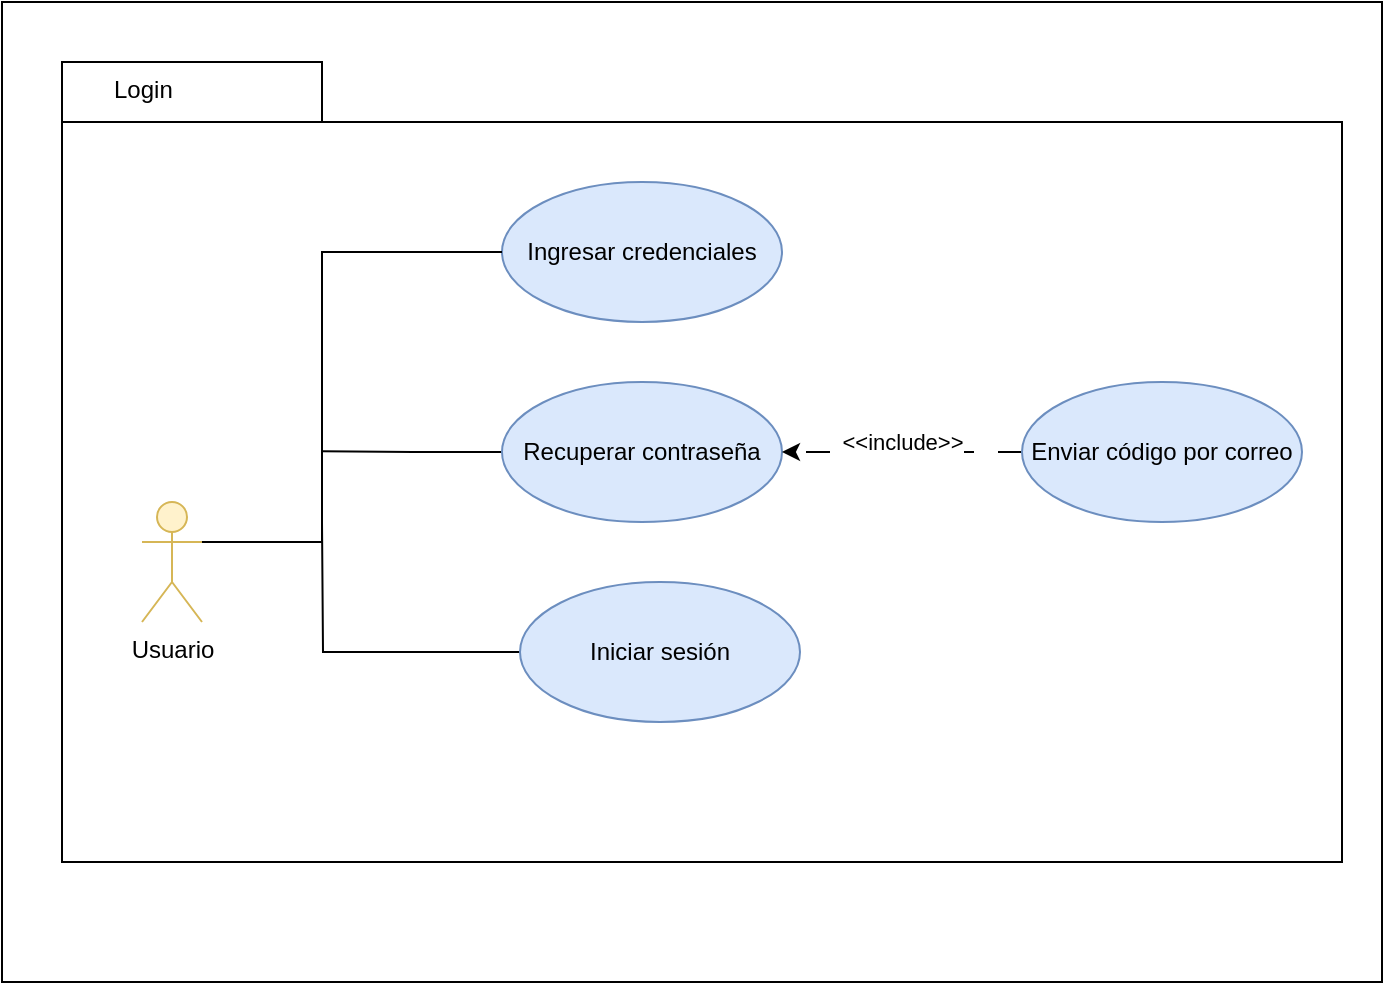 <mxfile version="20.8.16" type="device" pages="15"><diagram id="xXlDRozfLF8PTXDVtcz4" name="CU Login"><mxGraphModel dx="1306" dy="835" grid="1" gridSize="10" guides="1" tooltips="1" connect="1" arrows="1" fold="1" page="1" pageScale="1" pageWidth="827" pageHeight="1169" math="0" shadow="0"><root><mxCell id="0"/><mxCell id="1" parent="0"/><mxCell id="ac64krZwum210KsvSAwZ-1" value="" style="html=1;" vertex="1" parent="1"><mxGeometry x="140" y="320" width="690" height="490" as="geometry"/></mxCell><mxCell id="ac64krZwum210KsvSAwZ-2" value="" style="shape=folder;fontStyle=1;spacingTop=10;tabWidth=130;tabHeight=30;tabPosition=left;html=1;" vertex="1" parent="1"><mxGeometry x="170" y="350" width="640" height="400" as="geometry"/></mxCell><mxCell id="ac64krZwum210KsvSAwZ-3" value="Ingresar credenciales" style="ellipse;whiteSpace=wrap;html=1;fillColor=#dae8fc;strokeColor=#6c8ebf;" vertex="1" parent="1"><mxGeometry x="390" y="410" width="140" height="70" as="geometry"/></mxCell><mxCell id="ac64krZwum210KsvSAwZ-6" style="edgeStyle=orthogonalEdgeStyle;rounded=0;orthogonalLoop=1;jettySize=auto;html=1;exitX=0;exitY=0.5;exitDx=0;exitDy=0;endArrow=none;endFill=0;" edge="1" parent="1" source="ac64krZwum210KsvSAwZ-7"><mxGeometry relative="1" as="geometry"><mxPoint x="300" y="544.667" as="targetPoint"/></mxGeometry></mxCell><mxCell id="ac64krZwum210KsvSAwZ-7" value="Recuperar contraseña" style="ellipse;whiteSpace=wrap;html=1;fillColor=#dae8fc;strokeColor=#6c8ebf;" vertex="1" parent="1"><mxGeometry x="390" y="510" width="140" height="70" as="geometry"/></mxCell><mxCell id="ac64krZwum210KsvSAwZ-9" value="Usuario" style="shape=umlActor;verticalLabelPosition=bottom;verticalAlign=top;html=1;fillColor=#fff2cc;strokeColor=#d6b656;" vertex="1" parent="1"><mxGeometry x="210" y="570" width="30" height="60" as="geometry"/></mxCell><mxCell id="ac64krZwum210KsvSAwZ-10" value="" style="endArrow=none;endFill=0;html=1;edgeStyle=orthogonalEdgeStyle;align=left;verticalAlign=top;rounded=0;exitX=1;exitY=0.333;exitDx=0;exitDy=0;exitPerimeter=0;" edge="1" parent="1" source="ac64krZwum210KsvSAwZ-9"><mxGeometry x="-1" relative="1" as="geometry"><mxPoint x="295" y="550.0" as="sourcePoint"/><mxPoint x="390" y="445" as="targetPoint"/><Array as="points"><mxPoint x="300" y="590"/><mxPoint x="300" y="445"/></Array><mxPoint as="offset"/></mxGeometry></mxCell><mxCell id="ac64krZwum210KsvSAwZ-11" value="Login" style="text;strokeColor=none;fillColor=none;align=left;verticalAlign=top;spacingLeft=4;spacingRight=4;overflow=hidden;rotatable=0;points=[[0,0.5],[1,0.5]];portConstraint=eastwest;" vertex="1" parent="1"><mxGeometry x="190" y="350" width="120" height="26" as="geometry"/></mxCell><mxCell id="ac64krZwum210KsvSAwZ-12" style="edgeStyle=orthogonalEdgeStyle;rounded=0;orthogonalLoop=1;jettySize=auto;html=1;endArrow=none;endFill=0;" edge="1" parent="1" source="ac64krZwum210KsvSAwZ-13"><mxGeometry relative="1" as="geometry"><mxPoint x="300" y="580" as="targetPoint"/></mxGeometry></mxCell><mxCell id="ac64krZwum210KsvSAwZ-13" value="Iniciar sesión" style="ellipse;whiteSpace=wrap;html=1;fillColor=#dae8fc;strokeColor=#6c8ebf;" vertex="1" parent="1"><mxGeometry x="399" y="610" width="140" height="70" as="geometry"/></mxCell><mxCell id="ac64krZwum210KsvSAwZ-17" style="edgeStyle=orthogonalEdgeStyle;rounded=0;orthogonalLoop=1;jettySize=auto;html=1;entryX=1;entryY=0.5;entryDx=0;entryDy=0;dashed=1;dashPattern=12 12;" edge="1" parent="1" source="ac64krZwum210KsvSAwZ-19" target="ac64krZwum210KsvSAwZ-7"><mxGeometry relative="1" as="geometry"/></mxCell><mxCell id="ac64krZwum210KsvSAwZ-18" value="&amp;lt;&amp;lt;include&amp;gt;&amp;gt;" style="edgeLabel;html=1;align=center;verticalAlign=middle;resizable=0;points=[];" vertex="1" connectable="0" parent="ac64krZwum210KsvSAwZ-17"><mxGeometry x="0.183" y="2" relative="1" as="geometry"><mxPoint x="11" y="-7" as="offset"/></mxGeometry></mxCell><mxCell id="ac64krZwum210KsvSAwZ-19" value="Enviar código por correo" style="ellipse;whiteSpace=wrap;html=1;fillColor=#dae8fc;strokeColor=#6c8ebf;" vertex="1" parent="1"><mxGeometry x="650" y="510" width="140" height="70" as="geometry"/></mxCell></root></mxGraphModel></diagram><diagram id="2YhTPb472HSYVf2SN2Ol" name="CU MENU PRINCIPAL"><mxGraphModel dx="1306" dy="835" grid="1" gridSize="10" guides="1" tooltips="1" connect="1" arrows="1" fold="1" page="1" pageScale="1" pageWidth="827" pageHeight="1169" math="0" shadow="0"><root><mxCell id="0"/><mxCell id="1" parent="0"/><mxCell id="Wc2_9qkxPJlfdr2IDAvc-1" value="" style="html=1;" parent="1" vertex="1"><mxGeometry x="140" y="320" width="690" height="750" as="geometry"/></mxCell><mxCell id="Wc2_9qkxPJlfdr2IDAvc-2" value="" style="shape=folder;fontStyle=1;spacingTop=10;tabWidth=130;tabHeight=30;tabPosition=left;html=1;" parent="1" vertex="1"><mxGeometry x="170" y="350" width="640" height="670" as="geometry"/></mxCell><mxCell id="Wc2_9qkxPJlfdr2IDAvc-3" value="Administrar Usuario" style="ellipse;whiteSpace=wrap;html=1;fillColor=#dae8fc;strokeColor=#6c8ebf;" parent="1" vertex="1"><mxGeometry x="390" y="410" width="140" height="70" as="geometry"/></mxCell><mxCell id="qh-M3jX3HiwRqTsmLthO-2" style="edgeStyle=orthogonalEdgeStyle;rounded=0;orthogonalLoop=1;jettySize=auto;html=1;endArrow=none;endFill=0;" parent="1" source="Wc2_9qkxPJlfdr2IDAvc-4" edge="1"><mxGeometry relative="1" as="geometry"><mxPoint x="300" y="645" as="targetPoint"/></mxGeometry></mxCell><mxCell id="Wc2_9qkxPJlfdr2IDAvc-4" value="Administrar Producto" style="ellipse;whiteSpace=wrap;html=1;fillColor=#dae8fc;strokeColor=#6c8ebf;" parent="1" vertex="1"><mxGeometry x="400" y="610" width="140" height="70" as="geometry"/></mxCell><mxCell id="qh-M3jX3HiwRqTsmLthO-1" style="edgeStyle=orthogonalEdgeStyle;rounded=0;orthogonalLoop=1;jettySize=auto;html=1;exitX=0;exitY=0.5;exitDx=0;exitDy=0;endArrow=none;endFill=0;" parent="1" source="Wc2_9qkxPJlfdr2IDAvc-5" edge="1"><mxGeometry relative="1" as="geometry"><mxPoint x="300" y="544.667" as="targetPoint"/></mxGeometry></mxCell><mxCell id="Wc2_9qkxPJlfdr2IDAvc-5" value="Administrar Cliente" style="ellipse;whiteSpace=wrap;html=1;fillColor=#dae8fc;strokeColor=#6c8ebf;" parent="1" vertex="1"><mxGeometry x="390" y="510" width="140" height="70" as="geometry"/></mxCell><mxCell id="Wc2_9qkxPJlfdr2IDAvc-23" style="edgeStyle=orthogonalEdgeStyle;rounded=0;orthogonalLoop=1;jettySize=auto;html=1;endArrow=none;endFill=0;" parent="1" source="Wc2_9qkxPJlfdr2IDAvc-6" target="Wc2_9qkxPJlfdr2IDAvc-18" edge="1"><mxGeometry relative="1" as="geometry"><Array as="points"><mxPoint x="300" y="780"/><mxPoint x="300" y="835"/></Array></mxGeometry></mxCell><mxCell id="Wc2_9qkxPJlfdr2IDAvc-6" value="Usuario" style="shape=umlActor;verticalLabelPosition=bottom;verticalAlign=top;html=1;fillColor=#fff2cc;strokeColor=#d6b656;" parent="1" vertex="1"><mxGeometry x="220" y="760" width="30" height="60" as="geometry"/></mxCell><mxCell id="Wc2_9qkxPJlfdr2IDAvc-11" value="" style="endArrow=none;endFill=0;html=1;edgeStyle=orthogonalEdgeStyle;align=left;verticalAlign=top;rounded=0;exitX=1;exitY=0.333;exitDx=0;exitDy=0;exitPerimeter=0;" parent="1" source="Wc2_9qkxPJlfdr2IDAvc-6" edge="1"><mxGeometry x="-1" relative="1" as="geometry"><mxPoint x="295" y="550.0" as="sourcePoint"/><mxPoint x="390" y="445" as="targetPoint"/><Array as="points"><mxPoint x="300" y="780"/><mxPoint x="300" y="445"/></Array><mxPoint as="offset"/></mxGeometry></mxCell><mxCell id="Wc2_9qkxPJlfdr2IDAvc-15" value="Menu Principal" style="text;strokeColor=none;fillColor=none;align=left;verticalAlign=top;spacingLeft=4;spacingRight=4;overflow=hidden;rotatable=0;points=[[0,0.5],[1,0.5]];portConstraint=eastwest;" parent="1" vertex="1"><mxGeometry x="190" y="350" width="120" height="26" as="geometry"/></mxCell><mxCell id="qh-M3jX3HiwRqTsmLthO-3" style="edgeStyle=orthogonalEdgeStyle;rounded=0;orthogonalLoop=1;jettySize=auto;html=1;endArrow=none;endFill=0;" parent="1" source="Wc2_9qkxPJlfdr2IDAvc-16" edge="1"><mxGeometry relative="1" as="geometry"><mxPoint x="300" y="735" as="targetPoint"/></mxGeometry></mxCell><mxCell id="Wc2_9qkxPJlfdr2IDAvc-16" value="Administrar Reservas" style="ellipse;whiteSpace=wrap;html=1;fillColor=#dae8fc;strokeColor=#6c8ebf;" parent="1" vertex="1"><mxGeometry x="390" y="700" width="140" height="70" as="geometry"/></mxCell><mxCell id="qh-M3jX3HiwRqTsmLthO-4" style="edgeStyle=orthogonalEdgeStyle;rounded=0;orthogonalLoop=1;jettySize=auto;html=1;endArrow=none;endFill=0;" parent="1" source="Wc2_9qkxPJlfdr2IDAvc-17" edge="1"><mxGeometry relative="1" as="geometry"><mxPoint x="300" y="830" as="targetPoint"/></mxGeometry></mxCell><mxCell id="Wc2_9qkxPJlfdr2IDAvc-17" value="Administrar Informes" style="ellipse;whiteSpace=wrap;html=1;fillColor=#dae8fc;strokeColor=#6c8ebf;" parent="1" vertex="1"><mxGeometry x="390" y="900" width="140" height="70" as="geometry"/></mxCell><mxCell id="Wc2_9qkxPJlfdr2IDAvc-18" value="Administrar Arriendos" style="ellipse;whiteSpace=wrap;html=1;fillColor=#dae8fc;strokeColor=#6c8ebf;" parent="1" vertex="1"><mxGeometry x="390" y="800" width="140" height="70" as="geometry"/></mxCell><mxCell id="0yaSNorgM4Q0u4_mwq3g-1" style="edgeStyle=orthogonalEdgeStyle;rounded=0;orthogonalLoop=1;jettySize=auto;html=1;entryX=1;entryY=0.5;entryDx=0;entryDy=0;dashed=1;dashPattern=12 12;" edge="1" parent="1" source="zSTubqDD5m12O3sY_4fP-1" target="Wc2_9qkxPJlfdr2IDAvc-4"><mxGeometry relative="1" as="geometry"/></mxCell><mxCell id="0yaSNorgM4Q0u4_mwq3g-2" value="&amp;lt;&amp;lt;include&amp;gt;&amp;gt;" style="edgeLabel;html=1;align=center;verticalAlign=middle;resizable=0;points=[];" vertex="1" connectable="0" parent="0yaSNorgM4Q0u4_mwq3g-1"><mxGeometry x="0.183" y="2" relative="1" as="geometry"><mxPoint as="offset"/></mxGeometry></mxCell><mxCell id="zSTubqDD5m12O3sY_4fP-1" value="Administrar Ejemplares" style="ellipse;whiteSpace=wrap;html=1;fillColor=#dae8fc;strokeColor=#6c8ebf;" vertex="1" parent="1"><mxGeometry x="660" y="610" width="140" height="70" as="geometry"/></mxCell></root></mxGraphModel></diagram><diagram id="aBZrqSI8rhTWK4yiSIKh" name="Agregar usuario"><mxGraphModel dx="1306" dy="835" grid="1" gridSize="10" guides="1" tooltips="1" connect="1" arrows="1" fold="1" page="1" pageScale="1" pageWidth="827" pageHeight="1169" math="0" shadow="0"><root><mxCell id="0"/><mxCell id="1" parent="0"/><mxCell id="Ki8sPJZQGFpJwtEYTYwR-1" value="" style="endArrow=none;endFill=0;html=1;edgeStyle=orthogonalEdgeStyle;align=left;verticalAlign=top;rounded=0;exitX=1;exitY=0.333;exitDx=0;exitDy=0;exitPerimeter=0;" edge="1" parent="1"><mxGeometry x="-1" relative="1" as="geometry"><mxPoint x="330" y="320" as="sourcePoint"/><mxPoint x="429" y="320" as="targetPoint"/><mxPoint as="offset"/><Array as="points"><mxPoint x="429" y="320"/></Array></mxGeometry></mxCell><mxCell id="Ki8sPJZQGFpJwtEYTYwR-2" value="" style="html=1;" vertex="1" parent="1"><mxGeometry x="130" y="240" width="620" height="520" as="geometry"/></mxCell><mxCell id="Ki8sPJZQGFpJwtEYTYwR-3" value="" style="shape=folder;fontStyle=1;spacingTop=10;tabWidth=130;tabHeight=30;tabPosition=left;html=1;" vertex="1" parent="1"><mxGeometry x="230" y="270" width="410" height="420" as="geometry"/></mxCell><mxCell id="Ki8sPJZQGFpJwtEYTYwR-4" value="Completar datos de usuario" style="ellipse;whiteSpace=wrap;html=1;fillColor=#dae8fc;strokeColor=#6c8ebf;" vertex="1" parent="1"><mxGeometry x="440" y="400" width="140" height="70" as="geometry"/></mxCell><mxCell id="Ki8sPJZQGFpJwtEYTYwR-5" value="Usuario" style="shape=umlActor;verticalLabelPosition=bottom;verticalAlign=top;html=1;fillColor=#fff2cc;strokeColor=#d6b656;" vertex="1" parent="1"><mxGeometry x="260" y="460" width="30" height="60" as="geometry"/></mxCell><mxCell id="Ki8sPJZQGFpJwtEYTYwR-6" value="" style="endArrow=none;endFill=0;html=1;edgeStyle=orthogonalEdgeStyle;align=left;verticalAlign=top;rounded=0;entryX=0.021;entryY=0.621;entryDx=0;entryDy=0;entryPerimeter=0;exitX=0.667;exitY=0.333;exitDx=0;exitDy=0;exitPerimeter=0;" edge="1" parent="1" source="Ki8sPJZQGFpJwtEYTYwR-5" target="Ki8sPJZQGFpJwtEYTYwR-4"><mxGeometry x="-1" relative="1" as="geometry"><mxPoint x="325" y="470" as="sourcePoint"/><mxPoint x="420" y="365" as="targetPoint"/><Array as="points"/><mxPoint as="offset"/></mxGeometry></mxCell><mxCell id="Ki8sPJZQGFpJwtEYTYwR-7" value="Agregar nuevo usuario" style="text;strokeColor=none;fillColor=none;align=left;verticalAlign=top;spacingLeft=4;spacingRight=4;overflow=hidden;rotatable=0;points=[[0,0.5],[1,0.5]];portConstraint=eastwest;" vertex="1" parent="1"><mxGeometry x="230" y="270" width="150" height="26" as="geometry"/></mxCell></root></mxGraphModel></diagram><diagram id="SkP3C6619U2q-ql6UFuh" name="Mantener usuario"><mxGraphModel dx="1306" dy="835" grid="1" gridSize="10" guides="1" tooltips="1" connect="1" arrows="1" fold="1" page="1" pageScale="1" pageWidth="827" pageHeight="1169" math="0" shadow="0"><root><mxCell id="0"/><mxCell id="1" parent="0"/><mxCell id="r_bkUjcqWjjcjLatsNvg-1" value="" style="endArrow=none;endFill=0;html=1;edgeStyle=orthogonalEdgeStyle;align=left;verticalAlign=top;rounded=0;exitX=1;exitY=0.333;exitDx=0;exitDy=0;exitPerimeter=0;" edge="1" parent="1"><mxGeometry x="-1" relative="1" as="geometry"><mxPoint x="410" y="350" as="sourcePoint"/><mxPoint x="509" y="350" as="targetPoint"/><mxPoint as="offset"/><Array as="points"><mxPoint x="509" y="350"/></Array></mxGeometry></mxCell><mxCell id="r_bkUjcqWjjcjLatsNvg-2" value="" style="html=1;" vertex="1" parent="1"><mxGeometry x="250" y="270" width="590" height="660" as="geometry"/></mxCell><mxCell id="r_bkUjcqWjjcjLatsNvg-3" value="" style="shape=folder;fontStyle=1;spacingTop=10;tabWidth=130;tabHeight=30;tabPosition=left;html=1;" vertex="1" parent="1"><mxGeometry x="290" y="300" width="490" height="570" as="geometry"/></mxCell><mxCell id="r_bkUjcqWjjcjLatsNvg-5" value="Modificar datos de usuario" style="ellipse;whiteSpace=wrap;html=1;fillColor=#dae8fc;strokeColor=#6c8ebf;" vertex="1" parent="1"><mxGeometry x="465" y="480" width="140" height="70" as="geometry"/></mxCell><mxCell id="r_bkUjcqWjjcjLatsNvg-6" value="Usuario" style="shape=umlActor;verticalLabelPosition=bottom;verticalAlign=top;html=1;fillColor=#fff2cc;strokeColor=#d6b656;" vertex="1" parent="1"><mxGeometry x="320" y="570" width="30" height="60" as="geometry"/></mxCell><mxCell id="r_bkUjcqWjjcjLatsNvg-7" value="" style="endArrow=none;endFill=0;html=1;edgeStyle=orthogonalEdgeStyle;align=left;verticalAlign=top;rounded=0;" edge="1" parent="1" target="r_bkUjcqWjjcjLatsNvg-5"><mxGeometry x="-1" relative="1" as="geometry"><mxPoint x="340" y="590" as="sourcePoint"/><mxPoint x="500" y="395" as="targetPoint"/><Array as="points"><mxPoint x="420" y="590"/><mxPoint x="420" y="505"/></Array><mxPoint as="offset"/></mxGeometry></mxCell><mxCell id="r_bkUjcqWjjcjLatsNvg-8" value="Mantener usuario" style="text;strokeColor=none;fillColor=none;align=left;verticalAlign=top;spacingLeft=4;spacingRight=4;overflow=hidden;rotatable=0;points=[[0,0.5],[1,0.5]];portConstraint=eastwest;" vertex="1" parent="1"><mxGeometry x="290" y="300" width="150" height="26" as="geometry"/></mxCell><mxCell id="r_bkUjcqWjjcjLatsNvg-28" style="edgeStyle=orthogonalEdgeStyle;rounded=0;orthogonalLoop=1;jettySize=auto;html=1;endArrow=none;endFill=0;exitX=0;exitY=0.5;exitDx=0;exitDy=0;" edge="1" parent="1" source="r_bkUjcqWjjcjLatsNvg-25"><mxGeometry relative="1" as="geometry"><mxPoint x="420" y="590" as="targetPoint"/><Array as="points"><mxPoint x="420" y="635"/></Array></mxGeometry></mxCell><mxCell id="r_bkUjcqWjjcjLatsNvg-25" value="Mostrar datos de usuario" style="ellipse;whiteSpace=wrap;html=1;fillColor=#dae8fc;strokeColor=#6c8ebf;" vertex="1" parent="1"><mxGeometry x="465" y="590" width="140" height="70" as="geometry"/></mxCell><mxCell id="r_bkUjcqWjjcjLatsNvg-27" style="edgeStyle=orthogonalEdgeStyle;rounded=0;orthogonalLoop=1;jettySize=auto;html=1;endArrow=none;endFill=0;" edge="1" parent="1" source="r_bkUjcqWjjcjLatsNvg-26"><mxGeometry relative="1" as="geometry"><mxPoint x="420" y="510" as="targetPoint"/></mxGeometry></mxCell><mxCell id="r_bkUjcqWjjcjLatsNvg-26" value="Buscar usuario" style="ellipse;whiteSpace=wrap;html=1;fillColor=#dae8fc;strokeColor=#6c8ebf;" vertex="1" parent="1"><mxGeometry x="470" y="370" width="140" height="70" as="geometry"/></mxCell></root></mxGraphModel></diagram><diagram id="DA-0vVow-MV8H9Kx1-Ni" name="Agregar nuevo cliente"><mxGraphModel dx="1306" dy="835" grid="1" gridSize="10" guides="1" tooltips="1" connect="1" arrows="1" fold="1" page="1" pageScale="1" pageWidth="827" pageHeight="1169" math="0" shadow="0"><root><mxCell id="0"/><mxCell id="1" parent="0"/><mxCell id="PVuRX9CvPLvxTlK4bW-d-1" value="" style="endArrow=none;endFill=0;html=1;edgeStyle=orthogonalEdgeStyle;align=left;verticalAlign=top;rounded=0;exitX=1;exitY=0.333;exitDx=0;exitDy=0;exitPerimeter=0;" parent="1" edge="1"><mxGeometry x="-1" relative="1" as="geometry"><mxPoint x="330" y="320" as="sourcePoint"/><mxPoint x="429" y="320" as="targetPoint"/><mxPoint as="offset"/><Array as="points"><mxPoint x="429" y="320"/></Array></mxGeometry></mxCell><mxCell id="PVuRX9CvPLvxTlK4bW-d-2" value="" style="html=1;" parent="1" vertex="1"><mxGeometry x="130" y="240" width="740" height="520" as="geometry"/></mxCell><mxCell id="PVuRX9CvPLvxTlK4bW-d-3" value="" style="shape=folder;fontStyle=1;spacingTop=10;tabWidth=130;tabHeight=30;tabPosition=left;html=1;" parent="1" vertex="1"><mxGeometry x="230" y="270" width="540" height="420" as="geometry"/></mxCell><mxCell id="PVuRX9CvPLvxTlK4bW-d-5" value="Registrar en bitacora de cambios" style="ellipse;whiteSpace=wrap;html=1;fillColor=#dae8fc;strokeColor=#6c8ebf;" parent="1" vertex="1"><mxGeometry x="620" y="400" width="140" height="70" as="geometry"/></mxCell><mxCell id="PVuRX9CvPLvxTlK4bW-d-6" value="Completar datos de cliente" style="ellipse;whiteSpace=wrap;html=1;fillColor=#dae8fc;strokeColor=#6c8ebf;" parent="1" vertex="1"><mxGeometry x="390" y="400" width="140" height="70" as="geometry"/></mxCell><mxCell id="PVuRX9CvPLvxTlK4bW-d-7" value="Usuario" style="shape=umlActor;verticalLabelPosition=bottom;verticalAlign=top;html=1;fillColor=#fff2cc;strokeColor=#d6b656;" parent="1" vertex="1"><mxGeometry x="260" y="460" width="30" height="60" as="geometry"/></mxCell><mxCell id="PVuRX9CvPLvxTlK4bW-d-12" value="" style="endArrow=none;endFill=0;html=1;edgeStyle=orthogonalEdgeStyle;align=left;verticalAlign=top;rounded=0;entryX=0.021;entryY=0.621;entryDx=0;entryDy=0;entryPerimeter=0;exitX=0.667;exitY=0.333;exitDx=0;exitDy=0;exitPerimeter=0;" parent="1" source="PVuRX9CvPLvxTlK4bW-d-7" target="PVuRX9CvPLvxTlK4bW-d-6" edge="1"><mxGeometry x="-1" relative="1" as="geometry"><mxPoint x="325" y="470" as="sourcePoint"/><mxPoint x="420" y="365" as="targetPoint"/><Array as="points"/><mxPoint as="offset"/></mxGeometry></mxCell><mxCell id="PVuRX9CvPLvxTlK4bW-d-14" value="Agregar nuevo cliente" style="text;strokeColor=none;fillColor=none;align=left;verticalAlign=top;spacingLeft=4;spacingRight=4;overflow=hidden;rotatable=0;points=[[0,0.5],[1,0.5]];portConstraint=eastwest;" parent="1" vertex="1"><mxGeometry x="230" y="270" width="150" height="26" as="geometry"/></mxCell><mxCell id="PVuRX9CvPLvxTlK4bW-d-21" value="&amp;lt;&amp;lt;include&amp;gt;&amp;gt;" style="endArrow=open;endSize=12;dashed=1;html=1;rounded=0;exitX=0;exitY=0.5;exitDx=0;exitDy=0;" parent="1" source="PVuRX9CvPLvxTlK4bW-d-5" edge="1"><mxGeometry width="160" relative="1" as="geometry"><mxPoint x="400" y="690" as="sourcePoint"/><mxPoint x="530" y="435" as="targetPoint"/><mxPoint as="offset"/></mxGeometry></mxCell></root></mxGraphModel></diagram><diagram id="rYeMdVbUODSJVjMpSftb" name="Mantener Cliente"><mxGraphModel dx="1306" dy="2004" grid="1" gridSize="10" guides="1" tooltips="1" connect="1" arrows="1" fold="1" page="1" pageScale="1" pageWidth="827" pageHeight="1169" math="0" shadow="0"><root><mxCell id="0"/><mxCell id="1" parent="0"/><mxCell id="VdAfmZAWwhQP53gLUW7D-1" value="" style="endArrow=none;endFill=0;html=1;edgeStyle=orthogonalEdgeStyle;align=left;verticalAlign=top;rounded=0;exitX=1;exitY=0.333;exitDx=0;exitDy=0;exitPerimeter=0;" parent="1" edge="1"><mxGeometry x="-1" relative="1" as="geometry"><mxPoint x="410" y="350" as="sourcePoint"/><mxPoint x="509" y="350" as="targetPoint"/><mxPoint as="offset"/><Array as="points"><mxPoint x="509" y="350"/></Array></mxGeometry></mxCell><mxCell id="VdAfmZAWwhQP53gLUW7D-2" value="" style="html=1;" parent="1" vertex="1"><mxGeometry x="250" y="-30" width="830" height="1130" as="geometry"/></mxCell><mxCell id="VdAfmZAWwhQP53gLUW7D-3" value="" style="shape=folder;fontStyle=1;spacingTop=10;tabWidth=130;tabHeight=30;tabPosition=left;html=1;" parent="1" vertex="1"><mxGeometry x="290" y="-10" width="770" height="1070" as="geometry"/></mxCell><mxCell id="VdAfmZAWwhQP53gLUW7D-4" value="Registrar en bitacora de cambios" style="ellipse;whiteSpace=wrap;html=1;fillColor=#dae8fc;strokeColor=#6c8ebf;" parent="1" vertex="1"><mxGeometry x="760" y="430" width="140" height="70" as="geometry"/></mxCell><mxCell id="VdAfmZAWwhQP53gLUW7D-5" value="Modificar datos de cliente" style="ellipse;whiteSpace=wrap;html=1;fillColor=#dae8fc;strokeColor=#6c8ebf;" parent="1" vertex="1"><mxGeometry x="470" y="430" width="140" height="70" as="geometry"/></mxCell><mxCell id="VdAfmZAWwhQP53gLUW7D-6" value="Usuario" style="shape=umlActor;verticalLabelPosition=bottom;verticalAlign=top;html=1;fillColor=#fff2cc;strokeColor=#d6b656;" parent="1" vertex="1"><mxGeometry x="320" y="570" width="30" height="60" as="geometry"/></mxCell><mxCell id="VdAfmZAWwhQP53gLUW7D-7" value="" style="endArrow=none;endFill=0;html=1;edgeStyle=orthogonalEdgeStyle;align=left;verticalAlign=top;rounded=0;" parent="1" target="VdAfmZAWwhQP53gLUW7D-5" edge="1"><mxGeometry x="-1" relative="1" as="geometry"><mxPoint x="340" y="590" as="sourcePoint"/><mxPoint x="500" y="395" as="targetPoint"/><Array as="points"><mxPoint x="400" y="590"/><mxPoint x="400" y="460"/></Array><mxPoint as="offset"/></mxGeometry></mxCell><mxCell id="VdAfmZAWwhQP53gLUW7D-8" value="Modificar cliente" style="text;strokeColor=none;fillColor=none;align=left;verticalAlign=top;spacingLeft=4;spacingRight=4;overflow=hidden;rotatable=0;points=[[0,0.5],[1,0.5]];portConstraint=eastwest;" parent="1" vertex="1"><mxGeometry x="304" y="-7" width="150" height="26" as="geometry"/></mxCell><mxCell id="VdAfmZAWwhQP53gLUW7D-9" value="&amp;lt;&amp;lt;include&amp;gt;&amp;gt;" style="endArrow=open;endSize=12;dashed=1;html=1;rounded=0;exitX=0;exitY=0.5;exitDx=0;exitDy=0;" parent="1" source="VdAfmZAWwhQP53gLUW7D-4" edge="1"><mxGeometry width="160" relative="1" as="geometry"><mxPoint x="480" y="720" as="sourcePoint"/><mxPoint x="610" y="465" as="targetPoint"/><mxPoint as="offset"/></mxGeometry></mxCell><mxCell id="l4aOBumwCwBXrOTffo0i-2" value="" style="edgeStyle=orthogonalEdgeStyle;rounded=0;orthogonalLoop=1;jettySize=auto;html=1;endArrow=none;endFill=0;" edge="1" parent="1" source="VdAfmZAWwhQP53gLUW7D-10" target="VdAfmZAWwhQP53gLUW7D-5"><mxGeometry relative="1" as="geometry"/></mxCell><mxCell id="VdAfmZAWwhQP53gLUW7D-10" value="Adjuntar documentación de cliente" style="ellipse;whiteSpace=wrap;html=1;fillColor=#dae8fc;strokeColor=#6c8ebf;" parent="1" vertex="1"><mxGeometry x="470" y="565" width="140" height="70" as="geometry"/></mxCell><mxCell id="jbX0edSDTXAv8Tn9-dyh-1" value="&amp;lt;&amp;lt;include&amp;gt;&amp;gt;" style="endArrow=open;endSize=12;dashed=1;html=1;rounded=0;exitX=0;exitY=0.5;exitDx=0;exitDy=0;entryX=1;entryY=0.5;entryDx=0;entryDy=0;" parent="1" source="VdAfmZAWwhQP53gLUW7D-4" target="VdAfmZAWwhQP53gLUW7D-10" edge="1"><mxGeometry width="160" relative="1" as="geometry"><mxPoint x="770" y="475" as="sourcePoint"/><mxPoint x="620" y="475" as="targetPoint"/><mxPoint as="offset"/></mxGeometry></mxCell><mxCell id="jbX0edSDTXAv8Tn9-dyh-8" style="edgeStyle=orthogonalEdgeStyle;rounded=0;orthogonalLoop=1;jettySize=auto;html=1;exitX=0;exitY=0.5;exitDx=0;exitDy=0;endArrow=none;endFill=0;" parent="1" source="jbX0edSDTXAv8Tn9-dyh-2" edge="1"><mxGeometry relative="1" as="geometry"><mxPoint x="400" y="590" as="targetPoint"/></mxGeometry></mxCell><mxCell id="jbX0edSDTXAv8Tn9-dyh-2" value="Verificar datos de cliente" style="ellipse;whiteSpace=wrap;html=1;fillColor=#dae8fc;strokeColor=#6c8ebf;" parent="1" vertex="1"><mxGeometry x="480" y="660" width="140" height="70" as="geometry"/></mxCell><mxCell id="jbX0edSDTXAv8Tn9-dyh-3" value="Aprobar cliente" style="ellipse;whiteSpace=wrap;html=1;fillColor=#dae8fc;strokeColor=#6c8ebf;" parent="1" vertex="1"><mxGeometry x="580" y="770" width="140" height="70" as="geometry"/></mxCell><mxCell id="jbX0edSDTXAv8Tn9-dyh-4" value="Rechazar cliente" style="ellipse;whiteSpace=wrap;html=1;fillColor=#dae8fc;strokeColor=#6c8ebf;" parent="1" vertex="1"><mxGeometry x="720" y="700" width="140" height="70" as="geometry"/></mxCell><mxCell id="jbX0edSDTXAv8Tn9-dyh-5" value="&amp;lt;&amp;lt;extend&amp;gt;&amp;gt;" style="endArrow=open;endSize=12;dashed=1;html=1;rounded=0;" parent="1" source="jbX0edSDTXAv8Tn9-dyh-4" target="jbX0edSDTXAv8Tn9-dyh-2" edge="1"><mxGeometry x="-0.006" width="160" relative="1" as="geometry"><mxPoint x="770" y="475" as="sourcePoint"/><mxPoint x="620" y="565" as="targetPoint"/><mxPoint as="offset"/></mxGeometry></mxCell><mxCell id="jbX0edSDTXAv8Tn9-dyh-6" value="&amp;lt;&amp;lt;extend&amp;gt;&amp;gt;" style="endArrow=open;endSize=12;dashed=1;html=1;rounded=0;entryX=0.5;entryY=1;entryDx=0;entryDy=0;exitX=0.5;exitY=0;exitDx=0;exitDy=0;" parent="1" source="jbX0edSDTXAv8Tn9-dyh-3" target="jbX0edSDTXAv8Tn9-dyh-2" edge="1"><mxGeometry x="-0.006" width="160" relative="1" as="geometry"><mxPoint x="743.059" y="724.643" as="sourcePoint"/><mxPoint x="606.807" y="675.451" as="targetPoint"/><mxPoint as="offset"/></mxGeometry></mxCell><mxCell id="jbX0edSDTXAv8Tn9-dyh-9" value="&amp;lt;&amp;lt;include&amp;gt;&amp;gt;" style="endArrow=open;endSize=12;dashed=1;html=1;rounded=0;exitX=0;exitY=1;exitDx=0;exitDy=0;" parent="1" source="VdAfmZAWwhQP53gLUW7D-4" target="jbX0edSDTXAv8Tn9-dyh-2" edge="1"><mxGeometry width="160" relative="1" as="geometry"><mxPoint x="760" y="460" as="sourcePoint"/><mxPoint x="620" y="565" as="targetPoint"/><mxPoint as="offset"/></mxGeometry></mxCell><mxCell id="ls7MsaoUXUJ67Ep-aaKc-2" style="edgeStyle=orthogonalEdgeStyle;rounded=0;orthogonalLoop=1;jettySize=auto;html=1;endArrow=none;endFill=0;" parent="1" source="ls7MsaoUXUJ67Ep-aaKc-1" edge="1"><mxGeometry relative="1" as="geometry"><mxPoint x="400" y="660" as="targetPoint"/></mxGeometry></mxCell><mxCell id="ls7MsaoUXUJ67Ep-aaKc-1" value="Bloquear cliente" style="ellipse;whiteSpace=wrap;html=1;fillColor=#dae8fc;strokeColor=#6c8ebf;" parent="1" vertex="1"><mxGeometry x="468" y="840" width="140" height="70" as="geometry"/></mxCell><mxCell id="iW6TXvy3ZYCbPr0Cq8Xi-2" style="edgeStyle=orthogonalEdgeStyle;rounded=0;orthogonalLoop=1;jettySize=auto;html=1;endArrow=none;endFill=0;" edge="1" parent="1" source="iW6TXvy3ZYCbPr0Cq8Xi-1"><mxGeometry relative="1" as="geometry"><mxPoint x="400" y="860" as="targetPoint"/></mxGeometry></mxCell><mxCell id="iW6TXvy3ZYCbPr0Cq8Xi-1" value="Desbloquear cliente" style="ellipse;whiteSpace=wrap;html=1;fillColor=#dae8fc;strokeColor=#6c8ebf;" vertex="1" parent="1"><mxGeometry x="465" y="940" width="140" height="70" as="geometry"/></mxCell><mxCell id="l4aOBumwCwBXrOTffo0i-1" value="&amp;lt;&amp;lt;include&amp;gt;&amp;gt;" style="endArrow=open;endSize=12;dashed=1;html=1;rounded=0;" edge="1" parent="1" source="VdAfmZAWwhQP53gLUW7D-10" target="VdAfmZAWwhQP53gLUW7D-5"><mxGeometry width="160" relative="1" as="geometry"><mxPoint x="770" y="475" as="sourcePoint"/><mxPoint x="620" y="475" as="targetPoint"/><mxPoint as="offset"/></mxGeometry></mxCell><mxCell id="fZFrb-HfhtLLrLW_BwwE-9" style="edgeStyle=orthogonalEdgeStyle;rounded=0;orthogonalLoop=1;jettySize=auto;html=1;endArrow=none;endFill=0;" edge="1" parent="1" source="fZFrb-HfhtLLrLW_BwwE-1"><mxGeometry relative="1" as="geometry"><mxPoint x="400" y="295" as="targetPoint"/></mxGeometry></mxCell><mxCell id="fZFrb-HfhtLLrLW_BwwE-1" value="Mostrar datos de cliente" style="ellipse;whiteSpace=wrap;html=1;fillColor=#dae8fc;strokeColor=#6c8ebf;" vertex="1" parent="1"><mxGeometry x="468" y="260" width="140" height="70" as="geometry"/></mxCell><mxCell id="fZFrb-HfhtLLrLW_BwwE-10" style="edgeStyle=orthogonalEdgeStyle;rounded=0;orthogonalLoop=1;jettySize=auto;html=1;endArrow=none;endFill=0;" edge="1" parent="1" source="fZFrb-HfhtLLrLW_BwwE-2"><mxGeometry relative="1" as="geometry"><mxPoint x="400" y="375" as="targetPoint"/></mxGeometry></mxCell><mxCell id="fZFrb-HfhtLLrLW_BwwE-2" value="Mostrar bitácora de cambios cliente" style="ellipse;whiteSpace=wrap;html=1;fillColor=#dae8fc;strokeColor=#6c8ebf;" vertex="1" parent="1"><mxGeometry x="465" y="340" width="146" height="70" as="geometry"/></mxCell><mxCell id="fZFrb-HfhtLLrLW_BwwE-7" style="edgeStyle=orthogonalEdgeStyle;rounded=0;orthogonalLoop=1;jettySize=auto;html=1;endArrow=none;endFill=0;" edge="1" parent="1" source="fZFrb-HfhtLLrLW_BwwE-3"><mxGeometry relative="1" as="geometry"><mxPoint x="400" y="470" as="targetPoint"/></mxGeometry></mxCell><mxCell id="fZFrb-HfhtLLrLW_BwwE-3" value="Buscar cliente" style="ellipse;whiteSpace=wrap;html=1;fillColor=#dae8fc;strokeColor=#6c8ebf;" vertex="1" parent="1"><mxGeometry x="475" y="100" width="140" height="70" as="geometry"/></mxCell><mxCell id="fZFrb-HfhtLLrLW_BwwE-8" style="edgeStyle=orthogonalEdgeStyle;rounded=0;orthogonalLoop=1;jettySize=auto;html=1;endArrow=none;endFill=0;" edge="1" parent="1" source="fZFrb-HfhtLLrLW_BwwE-4"><mxGeometry relative="1" as="geometry"><mxPoint x="400" y="215" as="targetPoint"/></mxGeometry></mxCell><mxCell id="fZFrb-HfhtLLrLW_BwwE-4" value="Filtrar cliente" style="ellipse;whiteSpace=wrap;html=1;fillColor=#dae8fc;strokeColor=#6c8ebf;" vertex="1" parent="1"><mxGeometry x="468" y="180" width="140" height="70" as="geometry"/></mxCell></root></mxGraphModel></diagram><diagram id="fSYDx5UleUcCYdHnfNAQ" name="Agregar Producto"><mxGraphModel dx="1306" dy="835" grid="1" gridSize="10" guides="1" tooltips="1" connect="1" arrows="1" fold="1" page="1" pageScale="1" pageWidth="827" pageHeight="1169" math="0" shadow="0"><root><mxCell id="0"/><mxCell id="1" parent="0"/><mxCell id="DxMOu7Xl1j8rZb0vjBO3-1" value="" style="endArrow=none;endFill=0;html=1;edgeStyle=orthogonalEdgeStyle;align=left;verticalAlign=top;rounded=0;exitX=1;exitY=0.333;exitDx=0;exitDy=0;exitPerimeter=0;" parent="1" edge="1"><mxGeometry x="-1" relative="1" as="geometry"><mxPoint x="360" y="380" as="sourcePoint"/><mxPoint x="459" y="380" as="targetPoint"/><mxPoint as="offset"/><Array as="points"><mxPoint x="459" y="380"/></Array></mxGeometry></mxCell><mxCell id="DxMOu7Xl1j8rZb0vjBO3-2" value="" style="html=1;" parent="1" vertex="1"><mxGeometry x="160" y="300" width="720" height="480" as="geometry"/></mxCell><mxCell id="DxMOu7Xl1j8rZb0vjBO3-3" value="" style="shape=folder;fontStyle=1;spacingTop=10;tabWidth=170;tabHeight=30;tabPosition=left;html=1;" parent="1" vertex="1"><mxGeometry x="260" y="330" width="550" height="410" as="geometry"/></mxCell><mxCell id="DxMOu7Xl1j8rZb0vjBO3-4" value="Registrar en bitacora de cambios" style="ellipse;whiteSpace=wrap;html=1;fillColor=#dae8fc;strokeColor=#6c8ebf;" parent="1" vertex="1"><mxGeometry x="650" y="460" width="140" height="70" as="geometry"/></mxCell><mxCell id="DxMOu7Xl1j8rZb0vjBO3-5" value="Completar datos de producto" style="ellipse;whiteSpace=wrap;html=1;fillColor=#dae8fc;strokeColor=#6c8ebf;" parent="1" vertex="1"><mxGeometry x="413.5" y="460" width="140" height="70" as="geometry"/></mxCell><mxCell id="DxMOu7Xl1j8rZb0vjBO3-6" value="Usuario" style="shape=umlActor;verticalLabelPosition=bottom;verticalAlign=top;html=1;fillColor=#fff2cc;strokeColor=#d6b656;" parent="1" vertex="1"><mxGeometry x="290" y="520" width="30" height="60" as="geometry"/></mxCell><mxCell id="DxMOu7Xl1j8rZb0vjBO3-7" value="" style="endArrow=none;endFill=0;html=1;edgeStyle=orthogonalEdgeStyle;align=left;verticalAlign=top;rounded=0;entryX=0.021;entryY=0.621;entryDx=0;entryDy=0;entryPerimeter=0;exitX=0.667;exitY=0.333;exitDx=0;exitDy=0;exitPerimeter=0;" parent="1" source="DxMOu7Xl1j8rZb0vjBO3-6" target="DxMOu7Xl1j8rZb0vjBO3-5" edge="1"><mxGeometry x="-1" relative="1" as="geometry"><mxPoint x="355" y="530" as="sourcePoint"/><mxPoint x="450" y="425" as="targetPoint"/><Array as="points"/><mxPoint as="offset"/></mxGeometry></mxCell><mxCell id="DxMOu7Xl1j8rZb0vjBO3-8" value="Agregar nuevo producto" style="text;strokeColor=none;fillColor=none;align=left;verticalAlign=top;spacingLeft=4;spacingRight=4;overflow=hidden;rotatable=0;points=[[0,0.5],[1,0.5]];portConstraint=eastwest;" parent="1" vertex="1"><mxGeometry x="270" y="330" width="180" height="26" as="geometry"/></mxCell><mxCell id="DxMOu7Xl1j8rZb0vjBO3-9" value="&amp;lt;&amp;lt;include&amp;gt;&amp;gt;" style="endArrow=open;endSize=12;dashed=1;html=1;rounded=0;exitX=0;exitY=0.5;exitDx=0;exitDy=0;" parent="1" source="DxMOu7Xl1j8rZb0vjBO3-4" edge="1"><mxGeometry width="160" relative="1" as="geometry"><mxPoint x="430" y="750" as="sourcePoint"/><mxPoint x="550" y="490" as="targetPoint"/><mxPoint as="offset"/></mxGeometry></mxCell></root></mxGraphModel></diagram><diagram id="wOkvwdDLTx-22z_tipkU" name="Mantener Producto"><mxGraphModel dx="1306" dy="835" grid="1" gridSize="10" guides="1" tooltips="1" connect="1" arrows="1" fold="1" page="1" pageScale="1" pageWidth="827" pageHeight="1169" math="0" shadow="0"><root><mxCell id="0"/><mxCell id="1" parent="0"/><mxCell id="Omslthhc0Eauspm8PiP6-11" value="" style="rounded=0;whiteSpace=wrap;html=1;fillColor=#f5f5f5;fontColor=#333333;strokeColor=#666666;" parent="1" vertex="1"><mxGeometry x="445" y="480" width="475" height="380" as="geometry"/></mxCell><mxCell id="Omslthhc0Eauspm8PiP6-2" value="" style="html=1;" parent="1" vertex="1"><mxGeometry x="215" y="80" width="825" height="980" as="geometry"/></mxCell><mxCell id="Omslthhc0Eauspm8PiP6-1" value="" style="endArrow=none;endFill=0;html=1;edgeStyle=orthogonalEdgeStyle;align=left;verticalAlign=top;rounded=0;exitX=1;exitY=0.333;exitDx=0;exitDy=0;exitPerimeter=0;" parent="1" edge="1"><mxGeometry x="-1" relative="1" as="geometry"><mxPoint x="420" y="460" as="sourcePoint"/><mxPoint x="519" y="460" as="targetPoint"/><mxPoint as="offset"/><Array as="points"><mxPoint x="519" y="460"/></Array></mxGeometry></mxCell><mxCell id="Omslthhc0Eauspm8PiP6-3" value="" style="shape=folder;fontStyle=1;spacingTop=10;tabWidth=130;tabHeight=30;tabPosition=left;html=1;" parent="1" vertex="1"><mxGeometry x="320" y="110" width="650" height="930" as="geometry"/></mxCell><mxCell id="Omslthhc0Eauspm8PiP6-6" value="Usuario" style="shape=umlActor;verticalLabelPosition=bottom;verticalAlign=top;html=1;fillColor=#fff2cc;strokeColor=#d6b656;" parent="1" vertex="1"><mxGeometry x="350" y="600" width="30" height="60" as="geometry"/></mxCell><mxCell id="Omslthhc0Eauspm8PiP6-8" value="Mantener producto" style="text;strokeColor=none;fillColor=none;align=left;verticalAlign=top;spacingLeft=4;spacingRight=4;overflow=hidden;rotatable=0;points=[[0,0.5],[1,0.5]];portConstraint=eastwest;" parent="1" vertex="1"><mxGeometry x="320" y="116" width="150" height="26" as="geometry"/></mxCell><mxCell id="mznmAV1df6MPwAJkGV7S-9" style="edgeStyle=orthogonalEdgeStyle;rounded=0;orthogonalLoop=1;jettySize=auto;html=1;endArrow=none;endFill=0;" edge="1" parent="1" source="Omslthhc0Eauspm8PiP6-5"><mxGeometry relative="1" as="geometry"><mxPoint x="430" y="575" as="targetPoint"/></mxGeometry></mxCell><mxCell id="Omslthhc0Eauspm8PiP6-5" value="Modificar datos de producto" style="ellipse;whiteSpace=wrap;html=1;fillColor=#dae8fc;strokeColor=#6c8ebf;" parent="1" vertex="1"><mxGeometry x="480" y="540" width="140" height="70" as="geometry"/></mxCell><mxCell id="Omslthhc0Eauspm8PiP6-4" value="Registrar en bitacora de cambios" style="ellipse;whiteSpace=wrap;html=1;fillColor=#dae8fc;strokeColor=#6c8ebf;" parent="1" vertex="1"><mxGeometry x="750" y="540" width="140" height="70" as="geometry"/></mxCell><mxCell id="Omslthhc0Eauspm8PiP6-9" value="&amp;lt;&amp;lt;include&amp;gt;&amp;gt;" style="endArrow=open;endSize=12;dashed=1;html=1;rounded=0;exitX=0;exitY=0.5;exitDx=0;exitDy=0;" parent="1" source="Omslthhc0Eauspm8PiP6-4" edge="1"><mxGeometry width="160" relative="1" as="geometry"><mxPoint x="490" y="830" as="sourcePoint"/><mxPoint x="620" y="575" as="targetPoint"/><mxPoint as="offset"/></mxGeometry></mxCell><mxCell id="C6QGzSiOfQ2cTxH6Y_sp-1" value="Adjuntar ficha técnica" style="ellipse;whiteSpace=wrap;html=1;fillColor=#dae8fc;strokeColor=#6c8ebf;" parent="1" vertex="1"><mxGeometry x="510" y="650" width="140" height="70" as="geometry"/></mxCell><mxCell id="gzbJotiorHDCYO1fZ4kq-2" style="edgeStyle=orthogonalEdgeStyle;rounded=0;orthogonalLoop=1;jettySize=auto;html=1;endArrow=none;endFill=0;" parent="1" source="C6QGzSiOfQ2cTxH6Y_sp-2" edge="1"><mxGeometry relative="1" as="geometry"><mxPoint x="430" y="620" as="targetPoint"/></mxGeometry></mxCell><mxCell id="C6QGzSiOfQ2cTxH6Y_sp-2" value="Verificar datos del producto" style="ellipse;whiteSpace=wrap;html=1;fillColor=#dae8fc;strokeColor=#6c8ebf;" parent="1" vertex="1"><mxGeometry x="530" y="770" width="140" height="70" as="geometry"/></mxCell><mxCell id="C6QGzSiOfQ2cTxH6Y_sp-3" value="&amp;lt;&amp;lt;include&amp;gt;&amp;gt;" style="endArrow=open;endSize=12;dashed=1;html=1;rounded=0;exitX=-0.007;exitY=0.6;exitDx=0;exitDy=0;entryX=1;entryY=0.5;entryDx=0;entryDy=0;exitPerimeter=0;" parent="1" source="Omslthhc0Eauspm8PiP6-4" target="C6QGzSiOfQ2cTxH6Y_sp-1" edge="1"><mxGeometry width="160" relative="1" as="geometry"><mxPoint x="760" y="585" as="sourcePoint"/><mxPoint x="630" y="585" as="targetPoint"/><mxPoint as="offset"/></mxGeometry></mxCell><mxCell id="C6QGzSiOfQ2cTxH6Y_sp-4" value="Aprobar producto&lt;br&gt;" style="ellipse;whiteSpace=wrap;html=1;fillColor=#dae8fc;strokeColor=#6c8ebf;" parent="1" vertex="1"><mxGeometry x="650" y="880" width="140" height="70" as="geometry"/></mxCell><mxCell id="C6QGzSiOfQ2cTxH6Y_sp-5" value="Rechazar producto" style="ellipse;whiteSpace=wrap;html=1;fillColor=#dae8fc;strokeColor=#6c8ebf;" parent="1" vertex="1"><mxGeometry x="770" y="780" width="140" height="70" as="geometry"/></mxCell><mxCell id="C6QGzSiOfQ2cTxH6Y_sp-8" value="&amp;lt;&amp;lt;extend&amp;gt;&amp;gt;" style="endArrow=open;endSize=12;dashed=1;html=1;rounded=0;" parent="1" source="C6QGzSiOfQ2cTxH6Y_sp-5" target="C6QGzSiOfQ2cTxH6Y_sp-2" edge="1"><mxGeometry width="160" relative="1" as="geometry"><mxPoint x="759.02" y="592" as="sourcePoint"/><mxPoint x="630" y="665" as="targetPoint"/><mxPoint as="offset"/></mxGeometry></mxCell><mxCell id="C6QGzSiOfQ2cTxH6Y_sp-9" value="&amp;lt;&amp;lt;extend&amp;gt;&amp;gt;" style="endArrow=open;endSize=12;dashed=1;html=1;rounded=0;entryX=1;entryY=1;entryDx=0;entryDy=0;" parent="1" source="C6QGzSiOfQ2cTxH6Y_sp-4" target="C6QGzSiOfQ2cTxH6Y_sp-2" edge="1"><mxGeometry width="160" relative="1" as="geometry"><mxPoint x="754.597" y="782.526" as="sourcePoint"/><mxPoint x="625.334" y="757.564" as="targetPoint"/><mxPoint as="offset"/></mxGeometry></mxCell><mxCell id="C6QGzSiOfQ2cTxH6Y_sp-10" value="&amp;lt;&amp;lt;include&amp;gt;&amp;gt;" style="endArrow=open;endSize=12;dashed=1;html=1;rounded=0;exitX=0;exitY=1;exitDx=0;exitDy=0;" parent="1" source="Omslthhc0Eauspm8PiP6-4" target="C6QGzSiOfQ2cTxH6Y_sp-2" edge="1"><mxGeometry width="160" relative="1" as="geometry"><mxPoint x="759.02" y="592" as="sourcePoint"/><mxPoint x="630" y="665" as="targetPoint"/><mxPoint as="offset"/></mxGeometry></mxCell><mxCell id="96DWFrL7uo2eJkfIVv4A-1" value="&amp;lt;&amp;lt;include&amp;gt;&amp;gt;" style="endArrow=open;endSize=12;dashed=1;html=1;rounded=0;entryX=0.5;entryY=1;entryDx=0;entryDy=0;exitX=0.5;exitY=0;exitDx=0;exitDy=0;" edge="1" parent="1" source="C6QGzSiOfQ2cTxH6Y_sp-1" target="Omslthhc0Eauspm8PiP6-5"><mxGeometry width="160" relative="1" as="geometry"><mxPoint x="540" y="565" as="sourcePoint"/><mxPoint x="540" y="500" as="targetPoint"/><mxPoint as="offset"/></mxGeometry></mxCell><mxCell id="96DWFrL7uo2eJkfIVv4A-3" style="edgeStyle=orthogonalEdgeStyle;rounded=0;orthogonalLoop=1;jettySize=auto;html=1;endArrow=none;endFill=0;" edge="1" parent="1" source="96DWFrL7uo2eJkfIVv4A-2"><mxGeometry relative="1" as="geometry"><mxPoint x="430" y="800" as="targetPoint"/></mxGeometry></mxCell><mxCell id="96DWFrL7uo2eJkfIVv4A-2" value="Administrar ejemplares" style="ellipse;whiteSpace=wrap;html=1;fillColor=#dae8fc;strokeColor=#6c8ebf;" vertex="1" parent="1"><mxGeometry x="500" y="910" width="140" height="70" as="geometry"/></mxCell><mxCell id="mznmAV1df6MPwAJkGV7S-11" style="edgeStyle=orthogonalEdgeStyle;rounded=0;orthogonalLoop=1;jettySize=auto;html=1;endArrow=none;endFill=0;" edge="1" parent="1" source="mznmAV1df6MPwAJkGV7S-1"><mxGeometry relative="1" as="geometry"><mxPoint x="430" y="404" as="targetPoint"/></mxGeometry></mxCell><mxCell id="mznmAV1df6MPwAJkGV7S-1" value="Mostrar datos de producto" style="ellipse;whiteSpace=wrap;html=1;fillColor=#dae8fc;strokeColor=#6c8ebf;" vertex="1" parent="1"><mxGeometry x="480" y="369" width="140" height="70" as="geometry"/></mxCell><mxCell id="mznmAV1df6MPwAJkGV7S-12" style="edgeStyle=orthogonalEdgeStyle;rounded=0;orthogonalLoop=1;jettySize=auto;html=1;endArrow=none;endFill=0;" edge="1" parent="1" source="mznmAV1df6MPwAJkGV7S-3"><mxGeometry relative="1" as="geometry"><mxPoint x="430" y="490" as="targetPoint"/></mxGeometry></mxCell><mxCell id="mznmAV1df6MPwAJkGV7S-3" value="Mostrar&lt;br&gt;bitácora de cambios" style="ellipse;whiteSpace=wrap;html=1;fillColor=#dae8fc;strokeColor=#6c8ebf;" vertex="1" parent="1"><mxGeometry x="480" y="455" width="140" height="70" as="geometry"/></mxCell><mxCell id="mznmAV1df6MPwAJkGV7S-4" style="edgeStyle=orthogonalEdgeStyle;rounded=0;orthogonalLoop=1;jettySize=auto;html=1;endArrow=none;endFill=0;" edge="1" parent="1"><mxGeometry relative="1" as="geometry"><mxPoint x="430" y="630" as="targetPoint"/><mxPoint x="484" y="225" as="sourcePoint"/><Array as="points"><mxPoint x="431" y="225"/></Array></mxGeometry></mxCell><mxCell id="mznmAV1df6MPwAJkGV7S-5" value="Buscar producto" style="ellipse;whiteSpace=wrap;html=1;fillColor=#dae8fc;strokeColor=#6c8ebf;" vertex="1" parent="1"><mxGeometry x="480" y="190" width="140" height="70" as="geometry"/></mxCell><mxCell id="mznmAV1df6MPwAJkGV7S-10" style="edgeStyle=orthogonalEdgeStyle;rounded=0;orthogonalLoop=1;jettySize=auto;html=1;endArrow=none;endFill=0;" edge="1" parent="1" source="mznmAV1df6MPwAJkGV7S-7"><mxGeometry relative="1" as="geometry"><mxPoint x="430" y="315" as="targetPoint"/></mxGeometry></mxCell><mxCell id="mznmAV1df6MPwAJkGV7S-7" value="Filtrar producto" style="ellipse;whiteSpace=wrap;html=1;fillColor=#dae8fc;strokeColor=#6c8ebf;" vertex="1" parent="1"><mxGeometry x="480" y="280" width="140" height="70" as="geometry"/></mxCell></root></mxGraphModel></diagram><diagram name="Agregar ejemplar" id="u-sge2NcsrNRmpW7YPCH"><mxGraphModel dx="1306" dy="835" grid="1" gridSize="10" guides="1" tooltips="1" connect="1" arrows="1" fold="1" page="1" pageScale="1" pageWidth="827" pageHeight="1169" math="0" shadow="0"><root><mxCell id="bBIWZc7lMevJh9ip2zuE-0"/><mxCell id="bBIWZc7lMevJh9ip2zuE-1" parent="bBIWZc7lMevJh9ip2zuE-0"/><mxCell id="bBIWZc7lMevJh9ip2zuE-2" value="" style="endArrow=none;endFill=0;html=1;edgeStyle=orthogonalEdgeStyle;align=left;verticalAlign=top;rounded=0;exitX=1;exitY=0.333;exitDx=0;exitDy=0;exitPerimeter=0;" edge="1" parent="bBIWZc7lMevJh9ip2zuE-1"><mxGeometry x="-1" relative="1" as="geometry"><mxPoint x="360" y="380" as="sourcePoint"/><mxPoint x="459" y="380" as="targetPoint"/><mxPoint as="offset"/><Array as="points"><mxPoint x="459" y="380"/></Array></mxGeometry></mxCell><mxCell id="bBIWZc7lMevJh9ip2zuE-3" value="" style="html=1;" vertex="1" parent="bBIWZc7lMevJh9ip2zuE-1"><mxGeometry x="160" y="300" width="720" height="480" as="geometry"/></mxCell><mxCell id="bBIWZc7lMevJh9ip2zuE-4" value="" style="shape=folder;fontStyle=1;spacingTop=10;tabWidth=170;tabHeight=30;tabPosition=left;html=1;" vertex="1" parent="bBIWZc7lMevJh9ip2zuE-1"><mxGeometry x="260" y="330" width="550" height="410" as="geometry"/></mxCell><mxCell id="bBIWZc7lMevJh9ip2zuE-5" value="Registrar en bitacora de cambios" style="ellipse;whiteSpace=wrap;html=1;fillColor=#dae8fc;strokeColor=#6c8ebf;" vertex="1" parent="bBIWZc7lMevJh9ip2zuE-1"><mxGeometry x="650" y="460" width="140" height="70" as="geometry"/></mxCell><mxCell id="bBIWZc7lMevJh9ip2zuE-6" value="Completar datos de ejemplar" style="ellipse;whiteSpace=wrap;html=1;fillColor=#dae8fc;strokeColor=#6c8ebf;" vertex="1" parent="bBIWZc7lMevJh9ip2zuE-1"><mxGeometry x="413.5" y="460" width="140" height="70" as="geometry"/></mxCell><mxCell id="bBIWZc7lMevJh9ip2zuE-7" value="Usuario" style="shape=umlActor;verticalLabelPosition=bottom;verticalAlign=top;html=1;fillColor=#fff2cc;strokeColor=#d6b656;" vertex="1" parent="bBIWZc7lMevJh9ip2zuE-1"><mxGeometry x="290" y="520" width="30" height="60" as="geometry"/></mxCell><mxCell id="bBIWZc7lMevJh9ip2zuE-8" value="" style="endArrow=none;endFill=0;html=1;edgeStyle=orthogonalEdgeStyle;align=left;verticalAlign=top;rounded=0;entryX=0.021;entryY=0.621;entryDx=0;entryDy=0;entryPerimeter=0;exitX=0.667;exitY=0.333;exitDx=0;exitDy=0;exitPerimeter=0;" edge="1" parent="bBIWZc7lMevJh9ip2zuE-1" source="bBIWZc7lMevJh9ip2zuE-7" target="bBIWZc7lMevJh9ip2zuE-6"><mxGeometry x="-1" relative="1" as="geometry"><mxPoint x="355" y="530" as="sourcePoint"/><mxPoint x="450" y="425" as="targetPoint"/><Array as="points"/><mxPoint as="offset"/></mxGeometry></mxCell><mxCell id="bBIWZc7lMevJh9ip2zuE-9" value="Agregar nuevo ejemplar" style="text;strokeColor=none;fillColor=none;align=left;verticalAlign=top;spacingLeft=4;spacingRight=4;overflow=hidden;rotatable=0;points=[[0,0.5],[1,0.5]];portConstraint=eastwest;" vertex="1" parent="bBIWZc7lMevJh9ip2zuE-1"><mxGeometry x="270" y="330" width="180" height="26" as="geometry"/></mxCell><mxCell id="bBIWZc7lMevJh9ip2zuE-10" value="&amp;lt;&amp;lt;include&amp;gt;&amp;gt;" style="endArrow=open;endSize=12;dashed=1;html=1;rounded=0;exitX=0;exitY=0.5;exitDx=0;exitDy=0;" edge="1" parent="bBIWZc7lMevJh9ip2zuE-1" source="bBIWZc7lMevJh9ip2zuE-5"><mxGeometry width="160" relative="1" as="geometry"><mxPoint x="430" y="750" as="sourcePoint"/><mxPoint x="550" y="490" as="targetPoint"/><mxPoint as="offset"/></mxGeometry></mxCell></root></mxGraphModel></diagram><diagram name="Modificar Ejemplar" id="IKIUw_kHlELymQdSCmTM"><mxGraphModel dx="1306" dy="835" grid="1" gridSize="10" guides="1" tooltips="1" connect="1" arrows="1" fold="1" page="1" pageScale="1" pageWidth="827" pageHeight="1169" math="0" shadow="0"><root><mxCell id="l9TvdL9Th6dVe4RzK2zx-0"/><mxCell id="l9TvdL9Th6dVe4RzK2zx-1" parent="l9TvdL9Th6dVe4RzK2zx-0"/><mxCell id="l9TvdL9Th6dVe4RzK2zx-2" value="" style="rounded=0;whiteSpace=wrap;html=1;fillColor=#f5f5f5;fontColor=#333333;strokeColor=#666666;" vertex="1" parent="l9TvdL9Th6dVe4RzK2zx-1"><mxGeometry x="445" y="480" width="475" height="380" as="geometry"/></mxCell><mxCell id="l9TvdL9Th6dVe4RzK2zx-3" value="" style="html=1;" vertex="1" parent="l9TvdL9Th6dVe4RzK2zx-1"><mxGeometry x="215" y="365" width="825" height="695" as="geometry"/></mxCell><mxCell id="l9TvdL9Th6dVe4RzK2zx-4" value="" style="endArrow=none;endFill=0;html=1;edgeStyle=orthogonalEdgeStyle;align=left;verticalAlign=top;rounded=0;exitX=1;exitY=0.333;exitDx=0;exitDy=0;exitPerimeter=0;" edge="1" parent="l9TvdL9Th6dVe4RzK2zx-1"><mxGeometry x="-1" relative="1" as="geometry"><mxPoint x="420" y="460" as="sourcePoint"/><mxPoint x="519" y="460" as="targetPoint"/><mxPoint as="offset"/><Array as="points"><mxPoint x="519" y="460"/></Array></mxGeometry></mxCell><mxCell id="l9TvdL9Th6dVe4RzK2zx-5" value="" style="shape=folder;fontStyle=1;spacingTop=10;tabWidth=130;tabHeight=30;tabPosition=left;html=1;" vertex="1" parent="l9TvdL9Th6dVe4RzK2zx-1"><mxGeometry x="320" y="410" width="650" height="630" as="geometry"/></mxCell><mxCell id="l9TvdL9Th6dVe4RzK2zx-6" value="Usuario" style="shape=umlActor;verticalLabelPosition=bottom;verticalAlign=top;html=1;fillColor=#fff2cc;strokeColor=#d6b656;" vertex="1" parent="l9TvdL9Th6dVe4RzK2zx-1"><mxGeometry x="350" y="600" width="30" height="60" as="geometry"/></mxCell><mxCell id="l9TvdL9Th6dVe4RzK2zx-7" value="Mantener ejemplar" style="text;strokeColor=none;fillColor=none;align=left;verticalAlign=top;spacingLeft=4;spacingRight=4;overflow=hidden;rotatable=0;points=[[0,0.5],[1,0.5]];portConstraint=eastwest;" vertex="1" parent="l9TvdL9Th6dVe4RzK2zx-1"><mxGeometry x="320" y="410" width="150" height="26" as="geometry"/></mxCell><mxCell id="l9TvdL9Th6dVe4RzK2zx-8" value="Modificar datos de ejemplar" style="ellipse;whiteSpace=wrap;html=1;fillColor=#dae8fc;strokeColor=#6c8ebf;" vertex="1" parent="l9TvdL9Th6dVe4RzK2zx-1"><mxGeometry x="530" y="650" width="140" height="70" as="geometry"/></mxCell><mxCell id="l9TvdL9Th6dVe4RzK2zx-9" value="Registrar en bitacora de cambios" style="ellipse;whiteSpace=wrap;html=1;fillColor=#dae8fc;strokeColor=#6c8ebf;" vertex="1" parent="l9TvdL9Th6dVe4RzK2zx-1"><mxGeometry x="800" y="650" width="140" height="70" as="geometry"/></mxCell><mxCell id="l9TvdL9Th6dVe4RzK2zx-10" value="&amp;lt;&amp;lt;include&amp;gt;&amp;gt;" style="endArrow=open;endSize=12;dashed=1;html=1;rounded=0;exitX=0;exitY=0.5;exitDx=0;exitDy=0;entryX=1;entryY=0.5;entryDx=0;entryDy=0;" edge="1" parent="l9TvdL9Th6dVe4RzK2zx-1" source="l9TvdL9Th6dVe4RzK2zx-9" target="l9TvdL9Th6dVe4RzK2zx-8"><mxGeometry width="160" relative="1" as="geometry"><mxPoint x="490" y="830" as="sourcePoint"/><mxPoint x="620" y="575" as="targetPoint"/><mxPoint as="offset"/></mxGeometry></mxCell><mxCell id="l9TvdL9Th6dVe4RzK2zx-11" value="" style="endArrow=none;endFill=0;html=1;edgeStyle=orthogonalEdgeStyle;align=left;verticalAlign=top;rounded=0;entryX=0.021;entryY=0.621;entryDx=0;entryDy=0;entryPerimeter=0;exitX=0.667;exitY=0.333;exitDx=0;exitDy=0;exitPerimeter=0;" edge="1" parent="l9TvdL9Th6dVe4RzK2zx-1" source="l9TvdL9Th6dVe4RzK2zx-6" target="l9TvdL9Th6dVe4RzK2zx-8"><mxGeometry x="-1" relative="1" as="geometry"><mxPoint x="415" y="610" as="sourcePoint"/><mxPoint x="510" y="505" as="targetPoint"/><Array as="points"/><mxPoint as="offset"/></mxGeometry></mxCell><mxCell id="l9TvdL9Th6dVe4RzK2zx-13" style="edgeStyle=orthogonalEdgeStyle;rounded=0;orthogonalLoop=1;jettySize=auto;html=1;endArrow=none;endFill=0;exitX=0;exitY=0.5;exitDx=0;exitDy=0;" edge="1" parent="l9TvdL9Th6dVe4RzK2zx-1"><mxGeometry relative="1" as="geometry"><mxPoint x="435" y="620" as="targetPoint"/><mxPoint x="535" y="775" as="sourcePoint"/><Array as="points"><mxPoint x="455" y="775"/><mxPoint x="455" y="620"/></Array></mxGeometry></mxCell><mxCell id="l9TvdL9Th6dVe4RzK2zx-22" style="edgeStyle=orthogonalEdgeStyle;rounded=0;orthogonalLoop=1;jettySize=auto;html=1;endArrow=none;endFill=0;exitX=0;exitY=0.5;exitDx=0;exitDy=0;" edge="1" parent="l9TvdL9Th6dVe4RzK2zx-1" source="r9hcqCia-KP2JL0kJAgn-1"><mxGeometry relative="1" as="geometry"><mxPoint x="455" y="730" as="targetPoint"/><mxPoint x="525" y="875" as="sourcePoint"/></mxGeometry></mxCell><mxCell id="r9hcqCia-KP2JL0kJAgn-0" value="Mostrar datos de ejemplar" style="ellipse;whiteSpace=wrap;html=1;fillColor=#dae8fc;strokeColor=#6c8ebf;" vertex="1" parent="l9TvdL9Th6dVe4RzK2zx-1"><mxGeometry x="530" y="740" width="140" height="70" as="geometry"/></mxCell><mxCell id="r9hcqCia-KP2JL0kJAgn-1" value="Mostrar&lt;br&gt;bitácora de cambios" style="ellipse;whiteSpace=wrap;html=1;fillColor=#dae8fc;strokeColor=#6c8ebf;" vertex="1" parent="l9TvdL9Th6dVe4RzK2zx-1"><mxGeometry x="530" y="826" width="140" height="70" as="geometry"/></mxCell><mxCell id="r9hcqCia-KP2JL0kJAgn-4" style="edgeStyle=orthogonalEdgeStyle;rounded=0;orthogonalLoop=1;jettySize=auto;html=1;exitX=0;exitY=0.5;exitDx=0;exitDy=0;endArrow=none;endFill=0;" edge="1" parent="l9TvdL9Th6dVe4RzK2zx-1"><mxGeometry relative="1" as="geometry"><mxPoint x="454" y="620" as="targetPoint"/><mxPoint x="534" y="505" as="sourcePoint"/></mxGeometry></mxCell><mxCell id="r9hcqCia-KP2JL0kJAgn-2" value="Buscar ejemplar" style="ellipse;whiteSpace=wrap;html=1;fillColor=#dae8fc;strokeColor=#6c8ebf;" vertex="1" parent="l9TvdL9Th6dVe4RzK2zx-1"><mxGeometry x="530" y="470" width="140" height="70" as="geometry"/></mxCell><mxCell id="r9hcqCia-KP2JL0kJAgn-5" style="edgeStyle=orthogonalEdgeStyle;rounded=0;orthogonalLoop=1;jettySize=auto;html=1;endArrow=none;endFill=0;" edge="1" parent="l9TvdL9Th6dVe4RzK2zx-1" source="r9hcqCia-KP2JL0kJAgn-3"><mxGeometry relative="1" as="geometry"><mxPoint x="450" y="595" as="targetPoint"/></mxGeometry></mxCell><mxCell id="r9hcqCia-KP2JL0kJAgn-3" value="Filtrar ejemplar" style="ellipse;whiteSpace=wrap;html=1;fillColor=#dae8fc;strokeColor=#6c8ebf;" vertex="1" parent="l9TvdL9Th6dVe4RzK2zx-1"><mxGeometry x="530" y="560" width="140" height="70" as="geometry"/></mxCell></root></mxGraphModel></diagram><diagram id="6DXeG0OhpCiBJY6ctlAv" name="Nueva reserva"><mxGraphModel dx="1306" dy="835" grid="1" gridSize="10" guides="1" tooltips="1" connect="1" arrows="1" fold="1" page="1" pageScale="1" pageWidth="827" pageHeight="1169" math="0" shadow="0"><root><mxCell id="0"/><mxCell id="1" parent="0"/><mxCell id="-4ZuyzOFKA4rHfGCAWQz-1" value="" style="endArrow=none;endFill=0;html=1;edgeStyle=orthogonalEdgeStyle;align=left;verticalAlign=top;rounded=0;exitX=1;exitY=0.333;exitDx=0;exitDy=0;exitPerimeter=0;" edge="1" parent="1"><mxGeometry x="-1" relative="1" as="geometry"><mxPoint x="320" y="470" as="sourcePoint"/><mxPoint x="419" y="470" as="targetPoint"/><mxPoint as="offset"/><Array as="points"><mxPoint x="419" y="470"/></Array></mxGeometry></mxCell><mxCell id="-4ZuyzOFKA4rHfGCAWQz-2" value="" style="html=1;" vertex="1" parent="1"><mxGeometry x="160" y="390" width="760" height="580" as="geometry"/></mxCell><mxCell id="-4ZuyzOFKA4rHfGCAWQz-3" value="" style="shape=folder;fontStyle=1;spacingTop=10;tabWidth=130;tabHeight=30;tabPosition=left;html=1;" vertex="1" parent="1"><mxGeometry x="200" y="420" width="690" height="500" as="geometry"/></mxCell><mxCell id="-4ZuyzOFKA4rHfGCAWQz-4" value="Agregar Producto" style="ellipse;whiteSpace=wrap;html=1;fillColor=#dae8fc;strokeColor=#6c8ebf;" vertex="1" parent="1"><mxGeometry x="620" y="570" width="140" height="70" as="geometry"/></mxCell><mxCell id="l3NJneb-2atdSC8p7BPp-7" style="edgeStyle=orthogonalEdgeStyle;rounded=0;orthogonalLoop=1;jettySize=auto;html=1;endArrow=none;endFill=0;" edge="1" parent="1"><mxGeometry relative="1" as="geometry"><mxPoint x="360" y="620" as="targetPoint"/><mxPoint x="420" y="825" as="sourcePoint"/></mxGeometry></mxCell><mxCell id="-4ZuyzOFKA4rHfGCAWQz-5" value="Imprimir comprobante" style="ellipse;whiteSpace=wrap;html=1;fillColor=#dae8fc;strokeColor=#6c8ebf;" vertex="1" parent="1"><mxGeometry x="420" y="790" width="140" height="70" as="geometry"/></mxCell><mxCell id="-4ZuyzOFKA4rHfGCAWQz-6" value="Completar datos de reserva" style="ellipse;whiteSpace=wrap;html=1;fillColor=#dae8fc;strokeColor=#6c8ebf;" vertex="1" parent="1"><mxGeometry x="410" y="480" width="140" height="70" as="geometry"/></mxCell><mxCell id="-4ZuyzOFKA4rHfGCAWQz-7" value="Vendedor" style="shape=umlActor;verticalLabelPosition=bottom;verticalAlign=top;html=1;fillColor=#fff2cc;strokeColor=#d6b656;" vertex="1" parent="1"><mxGeometry x="280" y="600" width="30" height="60" as="geometry"/></mxCell><mxCell id="-4ZuyzOFKA4rHfGCAWQz-13" value="" style="endArrow=none;endFill=0;html=1;edgeStyle=orthogonalEdgeStyle;align=left;verticalAlign=top;rounded=0;exitX=1;exitY=0.333;exitDx=0;exitDy=0;exitPerimeter=0;" edge="1" parent="1" source="-4ZuyzOFKA4rHfGCAWQz-7"><mxGeometry x="-1" relative="1" as="geometry"><mxPoint x="310" y="620" as="sourcePoint"/><mxPoint x="409" y="520" as="targetPoint"/><mxPoint as="offset"/><Array as="points"><mxPoint x="360" y="620"/><mxPoint x="360" y="520"/></Array></mxGeometry></mxCell><mxCell id="-4ZuyzOFKA4rHfGCAWQz-14" value="Registrar reserva" style="text;strokeColor=none;fillColor=none;align=left;verticalAlign=top;spacingLeft=4;spacingRight=4;overflow=hidden;rotatable=0;points=[[0,0.5],[1,0.5]];portConstraint=eastwest;" vertex="1" parent="1"><mxGeometry x="210" y="420" width="120" height="26" as="geometry"/></mxCell><mxCell id="-4ZuyzOFKA4rHfGCAWQz-21" value="&amp;lt;&amp;lt;include&amp;gt;&amp;gt;" style="endArrow=open;endSize=12;dashed=1;html=1;rounded=0;" edge="1" parent="1" source="-4ZuyzOFKA4rHfGCAWQz-4" target="-4ZuyzOFKA4rHfGCAWQz-6"><mxGeometry x="-0.003" width="160" relative="1" as="geometry"><mxPoint x="390" y="840" as="sourcePoint"/><mxPoint x="460.04" y="760" as="targetPoint"/><mxPoint as="offset"/></mxGeometry></mxCell><mxCell id="l3NJneb-2atdSC8p7BPp-1" value="Registrar en bitacora de cambios" style="ellipse;whiteSpace=wrap;html=1;fillColor=#dae8fc;strokeColor=#6c8ebf;" vertex="1" parent="1"><mxGeometry x="704" y="470" width="140" height="70" as="geometry"/></mxCell><mxCell id="l3NJneb-2atdSC8p7BPp-2" value="&amp;lt;&amp;lt;include&amp;gt;&amp;gt;" style="endArrow=open;endSize=12;dashed=1;html=1;rounded=0;exitX=0;exitY=0.5;exitDx=0;exitDy=0;" edge="1" parent="1" source="l3NJneb-2atdSC8p7BPp-1"><mxGeometry width="160" relative="1" as="geometry"><mxPoint x="424" y="770" as="sourcePoint"/><mxPoint x="550" y="510" as="targetPoint"/><mxPoint as="offset"/></mxGeometry></mxCell><mxCell id="l3NJneb-2atdSC8p7BPp-5" value="Agregar Cliente" style="ellipse;whiteSpace=wrap;html=1;fillColor=#dae8fc;strokeColor=#6c8ebf;" vertex="1" parent="1"><mxGeometry x="480" y="620" width="140" height="70" as="geometry"/></mxCell><mxCell id="l3NJneb-2atdSC8p7BPp-6" value="&amp;lt;&amp;lt;include&amp;gt;&amp;gt;" style="endArrow=open;endSize=12;dashed=1;html=1;rounded=0;entryX=0.414;entryY=1.014;entryDx=0;entryDy=0;entryPerimeter=0;" edge="1" parent="1" source="l3NJneb-2atdSC8p7BPp-5" target="-4ZuyzOFKA4rHfGCAWQz-6"><mxGeometry x="-0.003" width="160" relative="1" as="geometry"><mxPoint x="637.992" y="598.76" as="sourcePoint"/><mxPoint x="490" y="560" as="targetPoint"/><mxPoint as="offset"/></mxGeometry></mxCell></root></mxGraphModel></diagram><diagram name="Mantener reserva" id="-JxjWSpoCan7sbbmKraE"><mxGraphModel dx="1306" dy="835" grid="1" gridSize="10" guides="1" tooltips="1" connect="1" arrows="1" fold="1" page="1" pageScale="1" pageWidth="827" pageHeight="1169" math="0" shadow="0"><root><mxCell id="OJvdjxmr3IT2hhpltkav-0"/><mxCell id="OJvdjxmr3IT2hhpltkav-1" parent="OJvdjxmr3IT2hhpltkav-0"/><mxCell id="OJvdjxmr3IT2hhpltkav-2" value="" style="endArrow=none;endFill=0;html=1;edgeStyle=orthogonalEdgeStyle;align=left;verticalAlign=top;rounded=0;exitX=1;exitY=0.333;exitDx=0;exitDy=0;exitPerimeter=0;" edge="1" parent="OJvdjxmr3IT2hhpltkav-1"><mxGeometry x="-1" relative="1" as="geometry"><mxPoint x="320" y="470" as="sourcePoint"/><mxPoint x="419" y="470" as="targetPoint"/><mxPoint as="offset"/><Array as="points"><mxPoint x="419" y="470"/></Array></mxGeometry></mxCell><mxCell id="OJvdjxmr3IT2hhpltkav-3" value="" style="html=1;" vertex="1" parent="OJvdjxmr3IT2hhpltkav-1"><mxGeometry x="160" y="220" width="880" height="1150" as="geometry"/></mxCell><mxCell id="OJvdjxmr3IT2hhpltkav-4" value="" style="shape=folder;fontStyle=1;spacingTop=10;tabWidth=130;tabHeight=30;tabPosition=left;html=1;" vertex="1" parent="OJvdjxmr3IT2hhpltkav-1"><mxGeometry x="200" y="240" width="800" height="1070" as="geometry"/></mxCell><mxCell id="OJvdjxmr3IT2hhpltkav-5" value="Modificar Producto" style="ellipse;whiteSpace=wrap;html=1;fillColor=#dae8fc;strokeColor=#6c8ebf;" vertex="1" parent="OJvdjxmr3IT2hhpltkav-1"><mxGeometry x="620" y="770" width="140" height="70" as="geometry"/></mxCell><mxCell id="OJvdjxmr3IT2hhpltkav-6" style="edgeStyle=orthogonalEdgeStyle;rounded=0;orthogonalLoop=1;jettySize=auto;html=1;endArrow=none;endFill=0;exitX=0;exitY=0.5;exitDx=0;exitDy=0;" edge="1" parent="OJvdjxmr3IT2hhpltkav-1" source="OJvdjxmr3IT2hhpltkav-7"><mxGeometry relative="1" as="geometry"><mxPoint x="360" y="620" as="targetPoint"/><mxPoint x="420" y="825" as="sourcePoint"/><Array as="points"><mxPoint x="360" y="935"/></Array></mxGeometry></mxCell><mxCell id="OJvdjxmr3IT2hhpltkav-7" value="Subir comprobante de pago" style="ellipse;whiteSpace=wrap;html=1;fillColor=#dae8fc;strokeColor=#6c8ebf;" vertex="1" parent="OJvdjxmr3IT2hhpltkav-1"><mxGeometry x="450" y="900" width="140" height="70" as="geometry"/></mxCell><mxCell id="AIldObZIHro7v2S2z6x3-0" style="edgeStyle=orthogonalEdgeStyle;rounded=0;orthogonalLoop=1;jettySize=auto;html=1;endArrow=none;endFill=0;" edge="1" parent="OJvdjxmr3IT2hhpltkav-1" source="OJvdjxmr3IT2hhpltkav-8"><mxGeometry relative="1" as="geometry"><mxPoint x="360" y="715" as="targetPoint"/></mxGeometry></mxCell><mxCell id="OJvdjxmr3IT2hhpltkav-8" value="Modificar datos de reserva" style="ellipse;whiteSpace=wrap;html=1;fillColor=#dae8fc;strokeColor=#6c8ebf;" vertex="1" parent="OJvdjxmr3IT2hhpltkav-1"><mxGeometry x="410" y="680" width="140" height="70" as="geometry"/></mxCell><mxCell id="OJvdjxmr3IT2hhpltkav-9" value="Vendedor" style="shape=umlActor;verticalLabelPosition=bottom;verticalAlign=top;html=1;fillColor=#fff2cc;strokeColor=#d6b656;" vertex="1" parent="OJvdjxmr3IT2hhpltkav-1"><mxGeometry x="280" y="600" width="30" height="60" as="geometry"/></mxCell><mxCell id="OJvdjxmr3IT2hhpltkav-10" value="" style="endArrow=none;endFill=0;html=1;edgeStyle=orthogonalEdgeStyle;align=left;verticalAlign=top;rounded=0;exitX=1;exitY=0.333;exitDx=0;exitDy=0;exitPerimeter=0;entryX=0;entryY=0.5;entryDx=0;entryDy=0;" edge="1" parent="OJvdjxmr3IT2hhpltkav-1" source="OJvdjxmr3IT2hhpltkav-9" target="2niHXf5G_0_DrR3kDW0e-7"><mxGeometry x="-1" relative="1" as="geometry"><mxPoint x="310" y="620" as="sourcePoint"/><mxPoint x="409" y="520" as="targetPoint"/><mxPoint as="offset"/><Array as="points"><mxPoint x="360" y="620"/><mxPoint x="360" y="370"/><mxPoint x="409" y="370"/></Array></mxGeometry></mxCell><mxCell id="OJvdjxmr3IT2hhpltkav-11" value="Mantener reserva" style="text;strokeColor=none;fillColor=none;align=left;verticalAlign=top;spacingLeft=4;spacingRight=4;overflow=hidden;rotatable=0;points=[[0,0.5],[1,0.5]];portConstraint=eastwest;" vertex="1" parent="OJvdjxmr3IT2hhpltkav-1"><mxGeometry x="210" y="240" width="120" height="26" as="geometry"/></mxCell><mxCell id="OJvdjxmr3IT2hhpltkav-18" value="&amp;lt;&amp;lt;extend&amp;gt;&amp;gt;" style="endArrow=open;endSize=12;dashed=1;html=1;rounded=0;" edge="1" parent="OJvdjxmr3IT2hhpltkav-1" source="OJvdjxmr3IT2hhpltkav-5" target="OJvdjxmr3IT2hhpltkav-8"><mxGeometry x="-0.003" width="160" relative="1" as="geometry"><mxPoint x="390" y="1040" as="sourcePoint"/><mxPoint x="460.04" y="960" as="targetPoint"/><mxPoint as="offset"/></mxGeometry></mxCell><mxCell id="OJvdjxmr3IT2hhpltkav-19" value="Registrar en bitacora de cambios" style="ellipse;whiteSpace=wrap;html=1;fillColor=#dae8fc;strokeColor=#6c8ebf;" vertex="1" parent="OJvdjxmr3IT2hhpltkav-1"><mxGeometry x="704" y="670" width="140" height="70" as="geometry"/></mxCell><mxCell id="OJvdjxmr3IT2hhpltkav-20" value="&amp;lt;&amp;lt;include&amp;gt;&amp;gt;" style="endArrow=open;endSize=12;dashed=1;html=1;rounded=0;exitX=0;exitY=0.5;exitDx=0;exitDy=0;" edge="1" parent="OJvdjxmr3IT2hhpltkav-1" source="OJvdjxmr3IT2hhpltkav-19"><mxGeometry width="160" relative="1" as="geometry"><mxPoint x="424" y="970" as="sourcePoint"/><mxPoint x="550" y="710" as="targetPoint"/><mxPoint as="offset"/></mxGeometry></mxCell><mxCell id="OJvdjxmr3IT2hhpltkav-21" value="Modificar Cliente" style="ellipse;whiteSpace=wrap;html=1;fillColor=#dae8fc;strokeColor=#6c8ebf;" vertex="1" parent="OJvdjxmr3IT2hhpltkav-1"><mxGeometry x="480" y="820" width="140" height="70" as="geometry"/></mxCell><mxCell id="OJvdjxmr3IT2hhpltkav-22" value="&amp;lt;&amp;lt;extend&amp;gt;&amp;gt;" style="endArrow=open;endSize=12;dashed=1;html=1;rounded=0;entryX=0.414;entryY=1.014;entryDx=0;entryDy=0;entryPerimeter=0;" edge="1" parent="OJvdjxmr3IT2hhpltkav-1" source="OJvdjxmr3IT2hhpltkav-21" target="OJvdjxmr3IT2hhpltkav-8"><mxGeometry x="-0.003" width="160" relative="1" as="geometry"><mxPoint x="637.992" y="798.76" as="sourcePoint"/><mxPoint x="490" y="760" as="targetPoint"/><mxPoint as="offset"/></mxGeometry></mxCell><mxCell id="OJ0Ac1wGBInZa1ZWIhzf-1" style="edgeStyle=orthogonalEdgeStyle;rounded=0;orthogonalLoop=1;jettySize=auto;html=1;endArrow=none;endFill=0;" edge="1" parent="OJvdjxmr3IT2hhpltkav-1" source="2niHXf5G_0_DrR3kDW0e-0"><mxGeometry relative="1" as="geometry"><mxPoint x="360" y="930" as="targetPoint"/></mxGeometry></mxCell><mxCell id="2niHXf5G_0_DrR3kDW0e-0" value="Verificar&amp;nbsp;reserva" style="ellipse;whiteSpace=wrap;html=1;fillColor=#dae8fc;strokeColor=#6c8ebf;" vertex="1" parent="OJvdjxmr3IT2hhpltkav-1"><mxGeometry x="450" y="980" width="140" height="70" as="geometry"/></mxCell><mxCell id="2niHXf5G_0_DrR3kDW0e-1" value="Aprobar&amp;nbsp;reserva" style="ellipse;whiteSpace=wrap;html=1;fillColor=#dae8fc;strokeColor=#6c8ebf;" vertex="1" parent="OJvdjxmr3IT2hhpltkav-1"><mxGeometry x="570" y="1090" width="140" height="70" as="geometry"/></mxCell><mxCell id="2niHXf5G_0_DrR3kDW0e-2" value="Rechazar&amp;nbsp;reserva" style="ellipse;whiteSpace=wrap;html=1;fillColor=#dae8fc;strokeColor=#6c8ebf;" vertex="1" parent="OJvdjxmr3IT2hhpltkav-1"><mxGeometry x="690" y="990" width="140" height="70" as="geometry"/></mxCell><mxCell id="2niHXf5G_0_DrR3kDW0e-3" value="&amp;lt;&amp;lt;extend&amp;gt;&amp;gt;" style="endArrow=open;endSize=12;dashed=1;html=1;rounded=0;" edge="1" parent="OJvdjxmr3IT2hhpltkav-1" source="2niHXf5G_0_DrR3kDW0e-2" target="2niHXf5G_0_DrR3kDW0e-0"><mxGeometry width="160" relative="1" as="geometry"><mxPoint x="679.02" y="802" as="sourcePoint"/><mxPoint x="550" y="875" as="targetPoint"/><mxPoint as="offset"/></mxGeometry></mxCell><mxCell id="2niHXf5G_0_DrR3kDW0e-4" value="&amp;lt;&amp;lt;extend&amp;gt;&amp;gt;" style="endArrow=open;endSize=12;dashed=1;html=1;rounded=0;entryX=1;entryY=1;entryDx=0;entryDy=0;" edge="1" parent="OJvdjxmr3IT2hhpltkav-1" source="2niHXf5G_0_DrR3kDW0e-1" target="2niHXf5G_0_DrR3kDW0e-0"><mxGeometry width="160" relative="1" as="geometry"><mxPoint x="674.597" y="992.526" as="sourcePoint"/><mxPoint x="545.334" y="967.564" as="targetPoint"/><mxPoint as="offset"/></mxGeometry></mxCell><mxCell id="2niHXf5G_0_DrR3kDW0e-10" style="edgeStyle=orthogonalEdgeStyle;rounded=0;orthogonalLoop=1;jettySize=auto;html=1;endArrow=none;endFill=0;" edge="1" parent="OJvdjxmr3IT2hhpltkav-1" source="2niHXf5G_0_DrR3kDW0e-5"><mxGeometry relative="1" as="geometry"><mxPoint x="360" y="554" as="targetPoint"/></mxGeometry></mxCell><mxCell id="2niHXf5G_0_DrR3kDW0e-5" value="Mostrar datos de&amp;nbsp;reserva" style="ellipse;whiteSpace=wrap;html=1;fillColor=#dae8fc;strokeColor=#6c8ebf;" vertex="1" parent="OJvdjxmr3IT2hhpltkav-1"><mxGeometry x="410" y="519" width="140" height="70" as="geometry"/></mxCell><mxCell id="OJ0Ac1wGBInZa1ZWIhzf-0" style="edgeStyle=orthogonalEdgeStyle;rounded=0;orthogonalLoop=1;jettySize=auto;html=1;endArrow=none;endFill=0;" edge="1" parent="OJvdjxmr3IT2hhpltkav-1" source="2niHXf5G_0_DrR3kDW0e-6"><mxGeometry relative="1" as="geometry"><mxPoint x="360" y="620" as="targetPoint"/></mxGeometry></mxCell><mxCell id="2niHXf5G_0_DrR3kDW0e-6" value="Mostrar&lt;br&gt;bitácora de cambios" style="ellipse;whiteSpace=wrap;html=1;fillColor=#dae8fc;strokeColor=#6c8ebf;" vertex="1" parent="OJvdjxmr3IT2hhpltkav-1"><mxGeometry x="410" y="605" width="140" height="70" as="geometry"/></mxCell><mxCell id="2niHXf5G_0_DrR3kDW0e-7" value="Buscar&amp;nbsp;reserva" style="ellipse;whiteSpace=wrap;html=1;fillColor=#dae8fc;strokeColor=#6c8ebf;" vertex="1" parent="OJvdjxmr3IT2hhpltkav-1"><mxGeometry x="410" y="340" width="140" height="70" as="geometry"/></mxCell><mxCell id="2niHXf5G_0_DrR3kDW0e-9" style="edgeStyle=orthogonalEdgeStyle;rounded=0;orthogonalLoop=1;jettySize=auto;html=1;endArrow=none;endFill=0;" edge="1" parent="OJvdjxmr3IT2hhpltkav-1" source="2niHXf5G_0_DrR3kDW0e-8"><mxGeometry relative="1" as="geometry"><mxPoint x="360" y="465" as="targetPoint"/></mxGeometry></mxCell><mxCell id="2niHXf5G_0_DrR3kDW0e-8" value="Filtrar&amp;nbsp;reserva" style="ellipse;whiteSpace=wrap;html=1;fillColor=#dae8fc;strokeColor=#6c8ebf;" vertex="1" parent="OJvdjxmr3IT2hhpltkav-1"><mxGeometry x="410" y="430" width="140" height="70" as="geometry"/></mxCell></root></mxGraphModel></diagram><diagram name="Nuevo arriendo" id="Tw-88dVPEuWq8ydEwWUa"><mxGraphModel dx="1306" dy="835" grid="1" gridSize="10" guides="1" tooltips="1" connect="1" arrows="1" fold="1" page="1" pageScale="1" pageWidth="827" pageHeight="1169" math="0" shadow="0"><root><mxCell id="pi37EEs3WhubJVw0dgQF-0"/><mxCell id="pi37EEs3WhubJVw0dgQF-1" parent="pi37EEs3WhubJVw0dgQF-0"/><mxCell id="pi37EEs3WhubJVw0dgQF-2" value="" style="endArrow=none;endFill=0;html=1;edgeStyle=orthogonalEdgeStyle;align=left;verticalAlign=top;rounded=0;exitX=1;exitY=0.333;exitDx=0;exitDy=0;exitPerimeter=0;" edge="1" parent="pi37EEs3WhubJVw0dgQF-1"><mxGeometry x="-1" relative="1" as="geometry"><mxPoint x="320" y="470" as="sourcePoint"/><mxPoint x="419" y="470" as="targetPoint"/><mxPoint as="offset"/><Array as="points"><mxPoint x="419" y="470"/></Array></mxGeometry></mxCell><mxCell id="pi37EEs3WhubJVw0dgQF-3" value="" style="html=1;" vertex="1" parent="pi37EEs3WhubJVw0dgQF-1"><mxGeometry x="160" y="390" width="760" height="490" as="geometry"/></mxCell><mxCell id="pi37EEs3WhubJVw0dgQF-4" value="" style="shape=folder;fontStyle=1;spacingTop=10;tabWidth=130;tabHeight=30;tabPosition=left;html=1;" vertex="1" parent="pi37EEs3WhubJVw0dgQF-1"><mxGeometry x="200" y="420" width="690" height="390" as="geometry"/></mxCell><mxCell id="pi37EEs3WhubJVw0dgQF-5" value="Agregar reserva" style="ellipse;whiteSpace=wrap;html=1;fillColor=#dae8fc;strokeColor=#6c8ebf;" vertex="1" parent="pi37EEs3WhubJVw0dgQF-1"><mxGeometry x="620" y="570" width="140" height="70" as="geometry"/></mxCell><mxCell id="pi37EEs3WhubJVw0dgQF-6" style="edgeStyle=orthogonalEdgeStyle;rounded=0;orthogonalLoop=1;jettySize=auto;html=1;endArrow=none;endFill=0;exitX=0;exitY=0.5;exitDx=0;exitDy=0;" edge="1" parent="pi37EEs3WhubJVw0dgQF-1" source="pi37EEs3WhubJVw0dgQF-7"><mxGeometry relative="1" as="geometry"><mxPoint x="360" y="620" as="targetPoint"/><mxPoint x="420" y="825" as="sourcePoint"/><Array as="points"><mxPoint x="360" y="715"/></Array></mxGeometry></mxCell><mxCell id="pi37EEs3WhubJVw0dgQF-7" value="Imprimir comprobante" style="ellipse;whiteSpace=wrap;html=1;fillColor=#dae8fc;strokeColor=#6c8ebf;" vertex="1" parent="pi37EEs3WhubJVw0dgQF-1"><mxGeometry x="450" y="680" width="140" height="70" as="geometry"/></mxCell><mxCell id="pi37EEs3WhubJVw0dgQF-8" value="Completar datos de arriendo" style="ellipse;whiteSpace=wrap;html=1;fillColor=#dae8fc;strokeColor=#6c8ebf;" vertex="1" parent="pi37EEs3WhubJVw0dgQF-1"><mxGeometry x="410" y="480" width="140" height="70" as="geometry"/></mxCell><mxCell id="pi37EEs3WhubJVw0dgQF-9" value="Vendedor" style="shape=umlActor;verticalLabelPosition=bottom;verticalAlign=top;html=1;fillColor=#fff2cc;strokeColor=#d6b656;" vertex="1" parent="pi37EEs3WhubJVw0dgQF-1"><mxGeometry x="280" y="600" width="30" height="60" as="geometry"/></mxCell><mxCell id="pi37EEs3WhubJVw0dgQF-10" value="" style="endArrow=none;endFill=0;html=1;edgeStyle=orthogonalEdgeStyle;align=left;verticalAlign=top;rounded=0;exitX=1;exitY=0.333;exitDx=0;exitDy=0;exitPerimeter=0;" edge="1" parent="pi37EEs3WhubJVw0dgQF-1" source="pi37EEs3WhubJVw0dgQF-9"><mxGeometry x="-1" relative="1" as="geometry"><mxPoint x="310" y="620" as="sourcePoint"/><mxPoint x="409" y="520" as="targetPoint"/><mxPoint as="offset"/><Array as="points"><mxPoint x="360" y="620"/><mxPoint x="360" y="520"/></Array></mxGeometry></mxCell><mxCell id="pi37EEs3WhubJVw0dgQF-11" value="Registrar arriendo" style="text;strokeColor=none;fillColor=none;align=left;verticalAlign=top;spacingLeft=4;spacingRight=4;overflow=hidden;rotatable=0;points=[[0,0.5],[1,0.5]];portConstraint=eastwest;" vertex="1" parent="pi37EEs3WhubJVw0dgQF-1"><mxGeometry x="210" y="420" width="120" height="26" as="geometry"/></mxCell><mxCell id="pi37EEs3WhubJVw0dgQF-12" value="&amp;lt;&amp;lt;include&amp;gt;&amp;gt;" style="endArrow=open;endSize=12;dashed=1;html=1;rounded=0;" edge="1" parent="pi37EEs3WhubJVw0dgQF-1" source="pi37EEs3WhubJVw0dgQF-5" target="pi37EEs3WhubJVw0dgQF-8"><mxGeometry x="-0.003" width="160" relative="1" as="geometry"><mxPoint x="390" y="840" as="sourcePoint"/><mxPoint x="460.04" y="760" as="targetPoint"/><mxPoint as="offset"/></mxGeometry></mxCell><mxCell id="pi37EEs3WhubJVw0dgQF-13" value="Registrar en bitacora de cambios" style="ellipse;whiteSpace=wrap;html=1;fillColor=#dae8fc;strokeColor=#6c8ebf;" vertex="1" parent="pi37EEs3WhubJVw0dgQF-1"><mxGeometry x="704" y="470" width="140" height="70" as="geometry"/></mxCell><mxCell id="pi37EEs3WhubJVw0dgQF-14" value="&amp;lt;&amp;lt;include&amp;gt;&amp;gt;" style="endArrow=open;endSize=12;dashed=1;html=1;rounded=0;exitX=0;exitY=0.5;exitDx=0;exitDy=0;" edge="1" parent="pi37EEs3WhubJVw0dgQF-1" source="pi37EEs3WhubJVw0dgQF-13"><mxGeometry width="160" relative="1" as="geometry"><mxPoint x="424" y="770" as="sourcePoint"/><mxPoint x="550" y="510" as="targetPoint"/><mxPoint as="offset"/></mxGeometry></mxCell></root></mxGraphModel></diagram><diagram name="Mantener arriendo" id="T8Y2Vvkvxhzq1tVVw3v_"><mxGraphModel dx="1306" dy="835" grid="1" gridSize="10" guides="1" tooltips="1" connect="1" arrows="1" fold="1" page="1" pageScale="1" pageWidth="827" pageHeight="1169" math="0" shadow="0"><root><mxCell id="ydtYPwjFW4OYMX590YiT-0"/><mxCell id="ydtYPwjFW4OYMX590YiT-1" parent="ydtYPwjFW4OYMX590YiT-0"/><mxCell id="ydtYPwjFW4OYMX590YiT-2" value="" style="endArrow=none;endFill=0;html=1;edgeStyle=orthogonalEdgeStyle;align=left;verticalAlign=top;rounded=0;exitX=1;exitY=0.333;exitDx=0;exitDy=0;exitPerimeter=0;" edge="1" parent="ydtYPwjFW4OYMX590YiT-1"><mxGeometry x="-1" relative="1" as="geometry"><mxPoint x="320" y="470" as="sourcePoint"/><mxPoint x="419" y="470" as="targetPoint"/><mxPoint as="offset"/><Array as="points"><mxPoint x="419" y="470"/></Array></mxGeometry></mxCell><mxCell id="ydtYPwjFW4OYMX590YiT-3" value="" style="html=1;" vertex="1" parent="ydtYPwjFW4OYMX590YiT-1"><mxGeometry x="160" y="220" width="880" height="1150" as="geometry"/></mxCell><mxCell id="ydtYPwjFW4OYMX590YiT-4" value="" style="shape=folder;fontStyle=1;spacingTop=10;tabWidth=130;tabHeight=30;tabPosition=left;html=1;" vertex="1" parent="ydtYPwjFW4OYMX590YiT-1"><mxGeometry x="200" y="240" width="800" height="1070" as="geometry"/></mxCell><mxCell id="ydtYPwjFW4OYMX590YiT-5" value="Modificar Producto" style="ellipse;whiteSpace=wrap;html=1;fillColor=#dae8fc;strokeColor=#6c8ebf;" vertex="1" parent="ydtYPwjFW4OYMX590YiT-1"><mxGeometry x="620" y="770" width="140" height="70" as="geometry"/></mxCell><mxCell id="ydtYPwjFW4OYMX590YiT-6" style="edgeStyle=orthogonalEdgeStyle;rounded=0;orthogonalLoop=1;jettySize=auto;html=1;endArrow=none;endFill=0;exitX=0;exitY=0.5;exitDx=0;exitDy=0;" edge="1" parent="ydtYPwjFW4OYMX590YiT-1" source="ydtYPwjFW4OYMX590YiT-7"><mxGeometry relative="1" as="geometry"><mxPoint x="360" y="620" as="targetPoint"/><mxPoint x="420" y="825" as="sourcePoint"/><Array as="points"><mxPoint x="360" y="935"/></Array></mxGeometry></mxCell><mxCell id="ydtYPwjFW4OYMX590YiT-7" value="Subir comprobante de pago" style="ellipse;whiteSpace=wrap;html=1;fillColor=#dae8fc;strokeColor=#6c8ebf;" vertex="1" parent="ydtYPwjFW4OYMX590YiT-1"><mxGeometry x="450" y="900" width="140" height="70" as="geometry"/></mxCell><mxCell id="ydtYPwjFW4OYMX590YiT-8" style="edgeStyle=orthogonalEdgeStyle;rounded=0;orthogonalLoop=1;jettySize=auto;html=1;endArrow=none;endFill=0;" edge="1" parent="ydtYPwjFW4OYMX590YiT-1" source="ydtYPwjFW4OYMX590YiT-9"><mxGeometry relative="1" as="geometry"><mxPoint x="360" y="715" as="targetPoint"/></mxGeometry></mxCell><mxCell id="ydtYPwjFW4OYMX590YiT-9" value="Modificar datos de reserva" style="ellipse;whiteSpace=wrap;html=1;fillColor=#dae8fc;strokeColor=#6c8ebf;" vertex="1" parent="ydtYPwjFW4OYMX590YiT-1"><mxGeometry x="410" y="680" width="140" height="70" as="geometry"/></mxCell><mxCell id="ydtYPwjFW4OYMX590YiT-10" value="Vendedor" style="shape=umlActor;verticalLabelPosition=bottom;verticalAlign=top;html=1;fillColor=#fff2cc;strokeColor=#d6b656;" vertex="1" parent="ydtYPwjFW4OYMX590YiT-1"><mxGeometry x="280" y="600" width="30" height="60" as="geometry"/></mxCell><mxCell id="ydtYPwjFW4OYMX590YiT-11" value="" style="endArrow=none;endFill=0;html=1;edgeStyle=orthogonalEdgeStyle;align=left;verticalAlign=top;rounded=0;exitX=1;exitY=0.333;exitDx=0;exitDy=0;exitPerimeter=0;entryX=0;entryY=0.5;entryDx=0;entryDy=0;" edge="1" parent="ydtYPwjFW4OYMX590YiT-1" source="ydtYPwjFW4OYMX590YiT-10" target="ydtYPwjFW4OYMX590YiT-28"><mxGeometry x="-1" relative="1" as="geometry"><mxPoint x="310" y="620" as="sourcePoint"/><mxPoint x="409" y="520" as="targetPoint"/><mxPoint as="offset"/><Array as="points"><mxPoint x="360" y="620"/><mxPoint x="360" y="370"/><mxPoint x="409" y="370"/></Array></mxGeometry></mxCell><mxCell id="ydtYPwjFW4OYMX590YiT-12" value="Mantener reserva" style="text;strokeColor=none;fillColor=none;align=left;verticalAlign=top;spacingLeft=4;spacingRight=4;overflow=hidden;rotatable=0;points=[[0,0.5],[1,0.5]];portConstraint=eastwest;" vertex="1" parent="ydtYPwjFW4OYMX590YiT-1"><mxGeometry x="210" y="240" width="120" height="26" as="geometry"/></mxCell><mxCell id="ydtYPwjFW4OYMX590YiT-13" value="&amp;lt;&amp;lt;extend&amp;gt;&amp;gt;" style="endArrow=open;endSize=12;dashed=1;html=1;rounded=0;" edge="1" parent="ydtYPwjFW4OYMX590YiT-1" source="ydtYPwjFW4OYMX590YiT-5" target="ydtYPwjFW4OYMX590YiT-9"><mxGeometry x="-0.003" width="160" relative="1" as="geometry"><mxPoint x="390" y="1040" as="sourcePoint"/><mxPoint x="460.04" y="960" as="targetPoint"/><mxPoint as="offset"/></mxGeometry></mxCell><mxCell id="ydtYPwjFW4OYMX590YiT-14" value="Registrar en bitacora de cambios" style="ellipse;whiteSpace=wrap;html=1;fillColor=#dae8fc;strokeColor=#6c8ebf;" vertex="1" parent="ydtYPwjFW4OYMX590YiT-1"><mxGeometry x="704" y="670" width="140" height="70" as="geometry"/></mxCell><mxCell id="ydtYPwjFW4OYMX590YiT-15" value="&amp;lt;&amp;lt;include&amp;gt;&amp;gt;" style="endArrow=open;endSize=12;dashed=1;html=1;rounded=0;exitX=0;exitY=0.5;exitDx=0;exitDy=0;" edge="1" parent="ydtYPwjFW4OYMX590YiT-1" source="ydtYPwjFW4OYMX590YiT-14"><mxGeometry width="160" relative="1" as="geometry"><mxPoint x="424" y="970" as="sourcePoint"/><mxPoint x="550" y="710" as="targetPoint"/><mxPoint as="offset"/></mxGeometry></mxCell><mxCell id="ydtYPwjFW4OYMX590YiT-16" value="Modificar Cliente" style="ellipse;whiteSpace=wrap;html=1;fillColor=#dae8fc;strokeColor=#6c8ebf;" vertex="1" parent="ydtYPwjFW4OYMX590YiT-1"><mxGeometry x="480" y="820" width="140" height="70" as="geometry"/></mxCell><mxCell id="ydtYPwjFW4OYMX590YiT-17" value="&amp;lt;&amp;lt;extend&amp;gt;&amp;gt;" style="endArrow=open;endSize=12;dashed=1;html=1;rounded=0;entryX=0.414;entryY=1.014;entryDx=0;entryDy=0;entryPerimeter=0;" edge="1" parent="ydtYPwjFW4OYMX590YiT-1" source="ydtYPwjFW4OYMX590YiT-16" target="ydtYPwjFW4OYMX590YiT-9"><mxGeometry x="-0.003" width="160" relative="1" as="geometry"><mxPoint x="637.992" y="798.76" as="sourcePoint"/><mxPoint x="490" y="760" as="targetPoint"/><mxPoint as="offset"/></mxGeometry></mxCell><mxCell id="ydtYPwjFW4OYMX590YiT-18" style="edgeStyle=orthogonalEdgeStyle;rounded=0;orthogonalLoop=1;jettySize=auto;html=1;endArrow=none;endFill=0;" edge="1" parent="ydtYPwjFW4OYMX590YiT-1" source="ydtYPwjFW4OYMX590YiT-19"><mxGeometry relative="1" as="geometry"><mxPoint x="360" y="930" as="targetPoint"/></mxGeometry></mxCell><mxCell id="ydtYPwjFW4OYMX590YiT-19" value="Verificar&amp;nbsp;reserva" style="ellipse;whiteSpace=wrap;html=1;fillColor=#dae8fc;strokeColor=#6c8ebf;" vertex="1" parent="ydtYPwjFW4OYMX590YiT-1"><mxGeometry x="450" y="980" width="140" height="70" as="geometry"/></mxCell><mxCell id="ydtYPwjFW4OYMX590YiT-20" value="Aprobar&amp;nbsp;reserva" style="ellipse;whiteSpace=wrap;html=1;fillColor=#dae8fc;strokeColor=#6c8ebf;" vertex="1" parent="ydtYPwjFW4OYMX590YiT-1"><mxGeometry x="570" y="1090" width="140" height="70" as="geometry"/></mxCell><mxCell id="ydtYPwjFW4OYMX590YiT-21" value="Rechazar&amp;nbsp;reserva" style="ellipse;whiteSpace=wrap;html=1;fillColor=#dae8fc;strokeColor=#6c8ebf;" vertex="1" parent="ydtYPwjFW4OYMX590YiT-1"><mxGeometry x="690" y="990" width="140" height="70" as="geometry"/></mxCell><mxCell id="ydtYPwjFW4OYMX590YiT-22" value="&amp;lt;&amp;lt;extend&amp;gt;&amp;gt;" style="endArrow=open;endSize=12;dashed=1;html=1;rounded=0;" edge="1" parent="ydtYPwjFW4OYMX590YiT-1" source="ydtYPwjFW4OYMX590YiT-21" target="ydtYPwjFW4OYMX590YiT-19"><mxGeometry width="160" relative="1" as="geometry"><mxPoint x="679.02" y="802" as="sourcePoint"/><mxPoint x="550" y="875" as="targetPoint"/><mxPoint as="offset"/></mxGeometry></mxCell><mxCell id="ydtYPwjFW4OYMX590YiT-23" value="&amp;lt;&amp;lt;extend&amp;gt;&amp;gt;" style="endArrow=open;endSize=12;dashed=1;html=1;rounded=0;entryX=1;entryY=1;entryDx=0;entryDy=0;" edge="1" parent="ydtYPwjFW4OYMX590YiT-1" source="ydtYPwjFW4OYMX590YiT-20" target="ydtYPwjFW4OYMX590YiT-19"><mxGeometry width="160" relative="1" as="geometry"><mxPoint x="674.597" y="992.526" as="sourcePoint"/><mxPoint x="545.334" y="967.564" as="targetPoint"/><mxPoint as="offset"/></mxGeometry></mxCell><mxCell id="ydtYPwjFW4OYMX590YiT-24" style="edgeStyle=orthogonalEdgeStyle;rounded=0;orthogonalLoop=1;jettySize=auto;html=1;endArrow=none;endFill=0;" edge="1" parent="ydtYPwjFW4OYMX590YiT-1" source="ydtYPwjFW4OYMX590YiT-25"><mxGeometry relative="1" as="geometry"><mxPoint x="360" y="554" as="targetPoint"/></mxGeometry></mxCell><mxCell id="ydtYPwjFW4OYMX590YiT-25" value="Mostrar datos de&amp;nbsp;reserva" style="ellipse;whiteSpace=wrap;html=1;fillColor=#dae8fc;strokeColor=#6c8ebf;" vertex="1" parent="ydtYPwjFW4OYMX590YiT-1"><mxGeometry x="410" y="519" width="140" height="70" as="geometry"/></mxCell><mxCell id="ydtYPwjFW4OYMX590YiT-26" style="edgeStyle=orthogonalEdgeStyle;rounded=0;orthogonalLoop=1;jettySize=auto;html=1;endArrow=none;endFill=0;" edge="1" parent="ydtYPwjFW4OYMX590YiT-1" source="ydtYPwjFW4OYMX590YiT-27"><mxGeometry relative="1" as="geometry"><mxPoint x="360" y="620" as="targetPoint"/></mxGeometry></mxCell><mxCell id="ydtYPwjFW4OYMX590YiT-27" value="Mostrar&lt;br&gt;bitácora de cambios" style="ellipse;whiteSpace=wrap;html=1;fillColor=#dae8fc;strokeColor=#6c8ebf;" vertex="1" parent="ydtYPwjFW4OYMX590YiT-1"><mxGeometry x="410" y="605" width="140" height="70" as="geometry"/></mxCell><mxCell id="ydtYPwjFW4OYMX590YiT-28" value="Buscar&amp;nbsp;reserva" style="ellipse;whiteSpace=wrap;html=1;fillColor=#dae8fc;strokeColor=#6c8ebf;" vertex="1" parent="ydtYPwjFW4OYMX590YiT-1"><mxGeometry x="410" y="340" width="140" height="70" as="geometry"/></mxCell><mxCell id="ydtYPwjFW4OYMX590YiT-29" style="edgeStyle=orthogonalEdgeStyle;rounded=0;orthogonalLoop=1;jettySize=auto;html=1;endArrow=none;endFill=0;" edge="1" parent="ydtYPwjFW4OYMX590YiT-1" source="ydtYPwjFW4OYMX590YiT-30"><mxGeometry relative="1" as="geometry"><mxPoint x="360" y="465" as="targetPoint"/></mxGeometry></mxCell><mxCell id="ydtYPwjFW4OYMX590YiT-30" value="Filtrar&amp;nbsp;reserva" style="ellipse;whiteSpace=wrap;html=1;fillColor=#dae8fc;strokeColor=#6c8ebf;" vertex="1" parent="ydtYPwjFW4OYMX590YiT-1"><mxGeometry x="410" y="430" width="140" height="70" as="geometry"/></mxCell></root></mxGraphModel></diagram><diagram name="DEVOLVER PRODUCTO" id="24gPLcgQezfL-X_lQJ3n"><mxGraphModel dx="1306" dy="835" grid="1" gridSize="10" guides="1" tooltips="1" connect="1" arrows="1" fold="1" page="1" pageScale="1" pageWidth="827" pageHeight="1169" math="0" shadow="0"><root><mxCell id="0"/><mxCell id="1" parent="0"/><mxCell id="kmUJwPV1GQydy8BzsWIu-1" value="" style="endArrow=none;endFill=0;html=1;edgeStyle=orthogonalEdgeStyle;align=left;verticalAlign=top;rounded=0;exitX=1;exitY=0.333;exitDx=0;exitDy=0;exitPerimeter=0;" parent="1" edge="1"><mxGeometry x="-1" relative="1" as="geometry"><mxPoint x="390" y="740" as="sourcePoint"/><mxPoint x="489" y="740" as="targetPoint"/><mxPoint as="offset"/><Array as="points"><mxPoint x="489" y="740"/></Array></mxGeometry></mxCell><mxCell id="kmUJwPV1GQydy8BzsWIu-2" value="" style="html=1;" parent="1" vertex="1"><mxGeometry x="230" y="660" width="680" height="630" as="geometry"/></mxCell><mxCell id="kmUJwPV1GQydy8BzsWIu-3" value="" style="shape=folder;fontStyle=1;spacingTop=10;tabWidth=130;tabHeight=30;tabPosition=left;html=1;" parent="1" vertex="1"><mxGeometry x="270" y="690" width="600" height="570" as="geometry"/></mxCell><mxCell id="kmUJwPV1GQydy8BzsWIu-4" value="Devolver Producto" style="ellipse;whiteSpace=wrap;html=1;fillColor=#dae8fc;strokeColor=#6c8ebf;" parent="1" vertex="1"><mxGeometry x="480" y="850" width="140" height="70" as="geometry"/></mxCell><mxCell id="kmUJwPV1GQydy8BzsWIu-5" value="Registrar pago adicional" style="ellipse;whiteSpace=wrap;html=1;fillColor=#dae8fc;strokeColor=#6c8ebf;" parent="1" vertex="1"><mxGeometry x="480" y="950" width="140" height="70" as="geometry"/></mxCell><mxCell id="kmUJwPV1GQydy8BzsWIu-6" value="Hacer check de productos" style="ellipse;whiteSpace=wrap;html=1;fillColor=#dae8fc;strokeColor=#6c8ebf;" parent="1" vertex="1"><mxGeometry x="480" y="750" width="140" height="70" as="geometry"/></mxCell><mxCell id="kmUJwPV1GQydy8BzsWIu-7" value="Vendedor" style="shape=umlActor;verticalLabelPosition=bottom;verticalAlign=top;html=1;fillColor=#fff2cc;strokeColor=#d6b656;" parent="1" vertex="1"><mxGeometry x="350" y="870" width="30" height="60" as="geometry"/></mxCell><mxCell id="kmUJwPV1GQydy8BzsWIu-8" value="Cliente" style="shape=umlActor;verticalLabelPosition=bottom;verticalAlign=top;html=1;fillColor=#fff2cc;strokeColor=#d6b656;" parent="1" vertex="1"><mxGeometry x="710" y="870" width="30" height="60" as="geometry"/></mxCell><mxCell id="kmUJwPV1GQydy8BzsWIu-9" value="" style="group" parent="1" vertex="1" connectable="0"><mxGeometry x="620" y="785" width="50" height="200" as="geometry"/></mxCell><mxCell id="kmUJwPV1GQydy8BzsWIu-10" value="" style="endArrow=none;endFill=0;html=1;edgeStyle=orthogonalEdgeStyle;align=left;verticalAlign=top;rounded=0;" parent="kmUJwPV1GQydy8BzsWIu-9" edge="1"><mxGeometry x="-1" relative="1" as="geometry"><mxPoint x="62.5" y="105" as="sourcePoint"/><mxPoint as="targetPoint"/><Array as="points"><mxPoint x="50" y="105"/><mxPoint x="50"/></Array><mxPoint as="offset"/></mxGeometry></mxCell><mxCell id="kmUJwPV1GQydy8BzsWIu-11" value="" style="endArrow=none;endFill=0;html=1;edgeStyle=orthogonalEdgeStyle;align=left;verticalAlign=top;rounded=0;" parent="kmUJwPV1GQydy8BzsWIu-9" edge="1"><mxGeometry x="-1" relative="1" as="geometry"><mxPoint x="62.5" y="105" as="sourcePoint"/><mxPoint x="12.5" y="105" as="targetPoint"/><Array as="points"><mxPoint y="105"/></Array><mxPoint as="offset"/></mxGeometry></mxCell><mxCell id="kmUJwPV1GQydy8BzsWIu-12" value="" style="endArrow=none;endFill=0;html=1;edgeStyle=orthogonalEdgeStyle;align=left;verticalAlign=top;rounded=0;exitX=1;exitY=0.333;exitDx=0;exitDy=0;exitPerimeter=0;" parent="1" edge="1"><mxGeometry x="-1" relative="1" as="geometry"><mxPoint x="385" y="890" as="sourcePoint"/><mxPoint x="480" y="785" as="targetPoint"/><Array as="points"><mxPoint x="425" y="890"/><mxPoint x="425" y="785"/></Array><mxPoint as="offset"/></mxGeometry></mxCell><mxCell id="kmUJwPV1GQydy8BzsWIu-13" value="" style="endArrow=none;endFill=0;html=1;edgeStyle=orthogonalEdgeStyle;align=left;verticalAlign=top;rounded=0;exitX=1;exitY=0.333;exitDx=0;exitDy=0;exitPerimeter=0;" parent="1" source="kmUJwPV1GQydy8BzsWIu-7" edge="1"><mxGeometry x="-1" relative="1" as="geometry"><mxPoint x="380" y="890" as="sourcePoint"/><mxPoint x="479" y="890" as="targetPoint"/><mxPoint as="offset"/><Array as="points"><mxPoint x="479" y="890"/></Array></mxGeometry></mxCell><mxCell id="kmUJwPV1GQydy8BzsWIu-14" value="Devolver Producto" style="text;strokeColor=none;fillColor=none;align=left;verticalAlign=top;spacingLeft=4;spacingRight=4;overflow=hidden;rotatable=0;points=[[0,0.5],[1,0.5]];portConstraint=eastwest;" parent="1" vertex="1"><mxGeometry x="280" y="690" width="120" height="26" as="geometry"/></mxCell><mxCell id="kmUJwPV1GQydy8BzsWIu-15" value="Pagar con Mercadolibre" style="ellipse;whiteSpace=wrap;html=1;fillColor=#dae8fc;strokeColor=#6c8ebf;" parent="1" vertex="1"><mxGeometry x="380" y="1100" width="140" height="70" as="geometry"/></mxCell><mxCell id="kmUJwPV1GQydy8BzsWIu-16" value="Pagar con transferencia" style="ellipse;whiteSpace=wrap;html=1;fillColor=#dae8fc;strokeColor=#6c8ebf;" parent="1" vertex="1"><mxGeometry x="540" y="1080" width="140" height="70" as="geometry"/></mxCell><mxCell id="kmUJwPV1GQydy8BzsWIu-17" value="Pagar en efectivo" style="ellipse;whiteSpace=wrap;html=1;fillColor=#dae8fc;strokeColor=#6c8ebf;" parent="1" vertex="1"><mxGeometry x="670" y="1010" width="140" height="70" as="geometry"/></mxCell><mxCell id="kmUJwPV1GQydy8BzsWIu-18" value="&amp;lt;&amp;lt;extend&amp;gt;&amp;gt;" style="endArrow=open;endSize=12;dashed=1;html=1;rounded=0;exitX=0.5;exitY=0;exitDx=0;exitDy=0;entryX=0.286;entryY=1;entryDx=0;entryDy=0;entryPerimeter=0;" parent="1" source="kmUJwPV1GQydy8BzsWIu-15" target="kmUJwPV1GQydy8BzsWIu-5" edge="1"><mxGeometry x="-0.003" width="160" relative="1" as="geometry"><mxPoint x="430" y="980" as="sourcePoint"/><mxPoint x="590" y="980" as="targetPoint"/><mxPoint as="offset"/></mxGeometry></mxCell><mxCell id="kmUJwPV1GQydy8BzsWIu-19" value="&amp;lt;&amp;lt;extend&amp;gt;&amp;gt;" style="endArrow=open;endSize=12;dashed=1;html=1;rounded=0;exitX=0.5;exitY=0;exitDx=0;exitDy=0;entryX=0.5;entryY=1;entryDx=0;entryDy=0;" parent="1" source="kmUJwPV1GQydy8BzsWIu-16" target="kmUJwPV1GQydy8BzsWIu-5" edge="1"><mxGeometry x="-0.003" width="160" relative="1" as="geometry"><mxPoint x="460" y="1110" as="sourcePoint"/><mxPoint x="530" y="1030" as="targetPoint"/><mxPoint as="offset"/></mxGeometry></mxCell><mxCell id="kmUJwPV1GQydy8BzsWIu-20" value="&amp;lt;&amp;lt;extend&amp;gt;&amp;gt;" style="endArrow=open;endSize=12;dashed=1;html=1;rounded=0;entryX=1;entryY=1;entryDx=0;entryDy=0;" parent="1" source="kmUJwPV1GQydy8BzsWIu-17" target="kmUJwPV1GQydy8BzsWIu-5" edge="1"><mxGeometry x="-0.003" width="160" relative="1" as="geometry"><mxPoint x="470" y="1120" as="sourcePoint"/><mxPoint x="540.04" y="1040" as="targetPoint"/><mxPoint as="offset"/></mxGeometry></mxCell><mxCell id="kmUJwPV1GQydy8BzsWIu-21" value="&amp;lt;&amp;lt;extend&amp;gt;&amp;gt;" style="endArrow=open;endSize=12;dashed=1;html=1;rounded=0;exitX=0.5;exitY=0;exitDx=0;exitDy=0;entryX=0.5;entryY=1;entryDx=0;entryDy=0;" parent="1" source="kmUJwPV1GQydy8BzsWIu-5" target="kmUJwPV1GQydy8BzsWIu-4" edge="1"><mxGeometry x="-0.003" width="160" relative="1" as="geometry"><mxPoint x="460" y="1110" as="sourcePoint"/><mxPoint x="530.04" y="1030" as="targetPoint"/><mxPoint as="offset"/></mxGeometry></mxCell></root></mxGraphModel></diagram></mxfile>